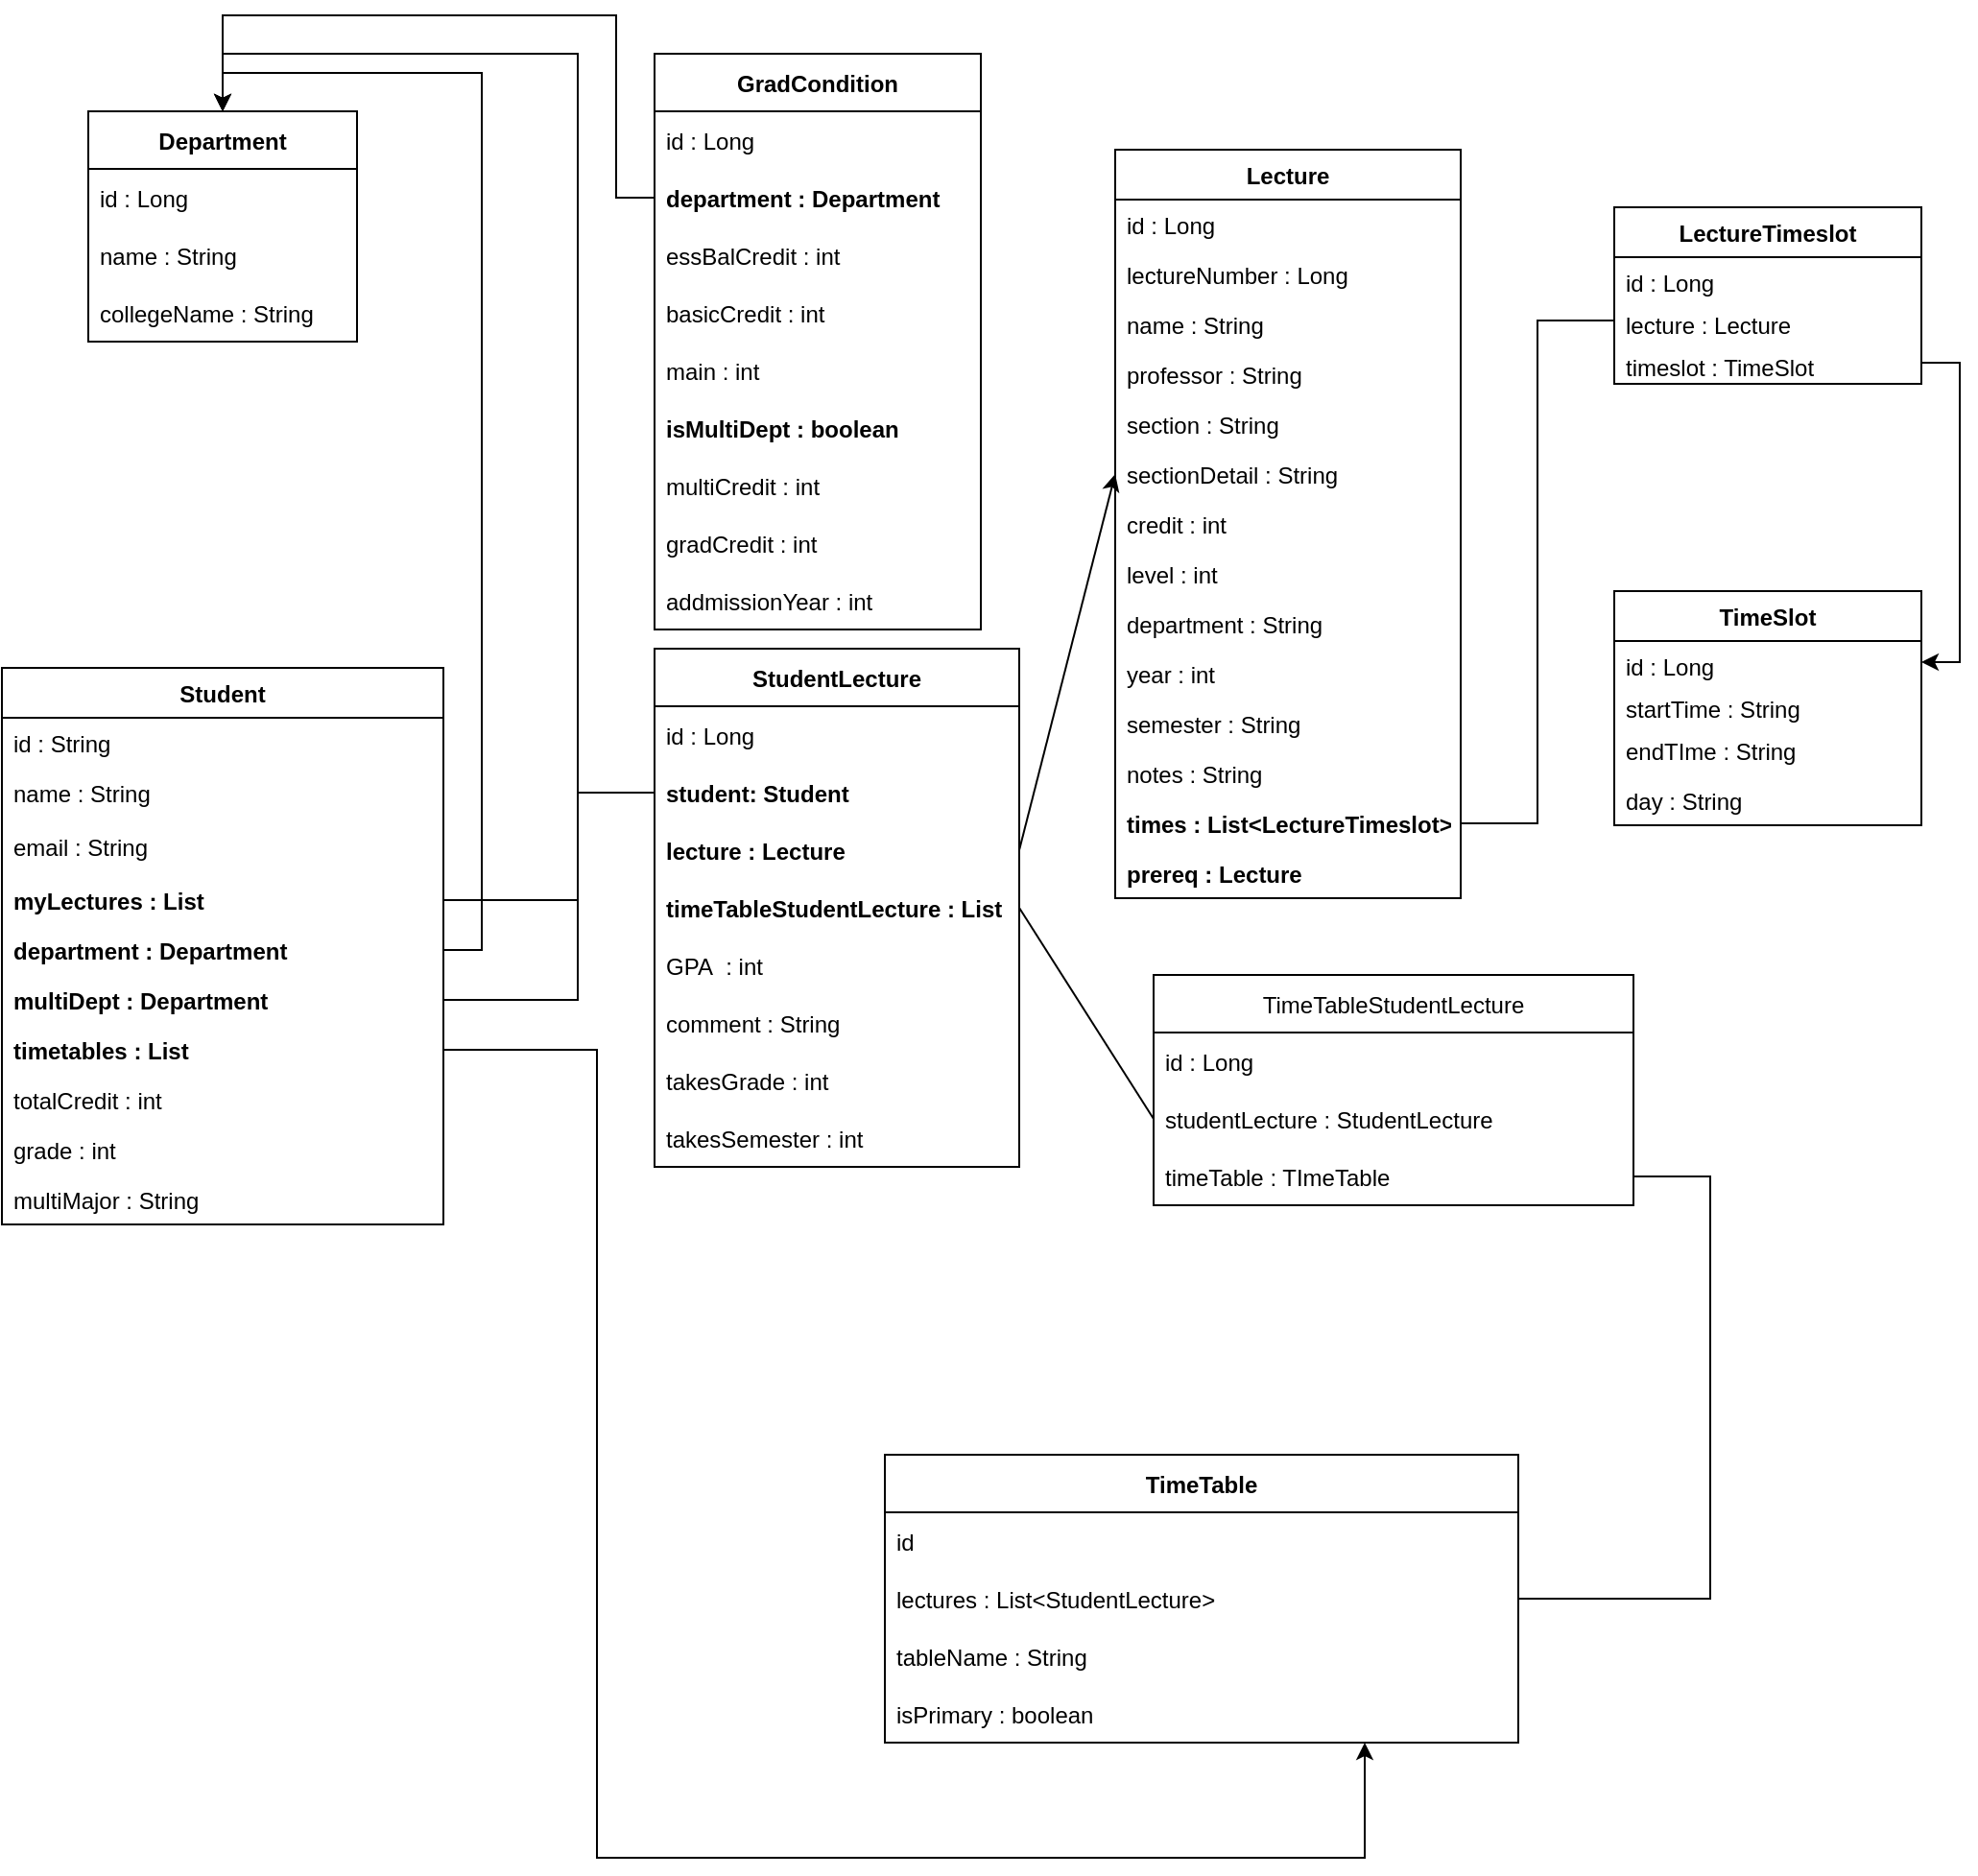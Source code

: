 <mxfile version="20.2.8" type="device" pages="2"><diagram id="W-FeBrTCTAhwSY8QPuT9" name="Java Entity"><mxGraphModel dx="1498" dy="1298" grid="1" gridSize="10" guides="1" tooltips="1" connect="1" arrows="1" fold="1" page="0" pageScale="1" pageWidth="827" pageHeight="1169" math="0" shadow="0"><root><mxCell id="0"/><mxCell id="1" parent="0"/><mxCell id="-cnbxjXZcpYBaiaaWB5D-1" value="Student" style="swimlane;fontStyle=1;align=center;verticalAlign=top;childLayout=stackLayout;horizontal=1;startSize=26;horizontalStack=0;resizeParent=1;resizeLast=0;collapsible=1;marginBottom=0;rounded=0;shadow=0;strokeWidth=1;" parent="1" vertex="1"><mxGeometry x="-430" y="280" width="230" height="290" as="geometry"><mxRectangle x="230" y="140" width="160" height="26" as="alternateBounds"/></mxGeometry></mxCell><mxCell id="-cnbxjXZcpYBaiaaWB5D-2" value="id : String" style="text;align=left;verticalAlign=top;spacingLeft=4;spacingRight=4;overflow=hidden;rotatable=0;points=[[0,0.5],[1,0.5]];portConstraint=eastwest;" parent="-cnbxjXZcpYBaiaaWB5D-1" vertex="1"><mxGeometry y="26" width="230" height="26" as="geometry"/></mxCell><mxCell id="-cnbxjXZcpYBaiaaWB5D-3" value="name : String" style="text;align=left;verticalAlign=top;spacingLeft=4;spacingRight=4;overflow=hidden;rotatable=0;points=[[0,0.5],[1,0.5]];portConstraint=eastwest;rounded=0;shadow=0;html=0;" parent="-cnbxjXZcpYBaiaaWB5D-1" vertex="1"><mxGeometry y="52" width="230" height="28" as="geometry"/></mxCell><mxCell id="-cnbxjXZcpYBaiaaWB5D-4" value="email : String" style="text;align=left;verticalAlign=top;spacingLeft=4;spacingRight=4;overflow=hidden;rotatable=0;points=[[0,0.5],[1,0.5]];portConstraint=eastwest;rounded=0;shadow=0;html=0;" parent="-cnbxjXZcpYBaiaaWB5D-1" vertex="1"><mxGeometry y="80" width="230" height="28" as="geometry"/></mxCell><mxCell id="-cnbxjXZcpYBaiaaWB5D-5" value="myLectures : List" style="text;align=left;verticalAlign=top;spacingLeft=4;spacingRight=4;overflow=hidden;rotatable=0;points=[[0,0.5],[1,0.5]];portConstraint=eastwest;rounded=0;shadow=0;html=0;fontStyle=1" parent="-cnbxjXZcpYBaiaaWB5D-1" vertex="1"><mxGeometry y="108" width="230" height="26" as="geometry"/></mxCell><mxCell id="-cnbxjXZcpYBaiaaWB5D-6" value="department : Department" style="text;align=left;verticalAlign=top;spacingLeft=4;spacingRight=4;overflow=hidden;rotatable=0;points=[[0,0.5],[1,0.5]];portConstraint=eastwest;rounded=0;shadow=0;html=0;fontStyle=1" parent="-cnbxjXZcpYBaiaaWB5D-1" vertex="1"><mxGeometry y="134" width="230" height="26" as="geometry"/></mxCell><mxCell id="5d6ose7PlDoT8MuoPcGN-1" value="multiDept : Department" style="text;align=left;verticalAlign=top;spacingLeft=4;spacingRight=4;overflow=hidden;rotatable=0;points=[[0,0.5],[1,0.5]];portConstraint=eastwest;rounded=0;shadow=0;html=0;fontStyle=1" vertex="1" parent="-cnbxjXZcpYBaiaaWB5D-1"><mxGeometry y="160" width="230" height="26" as="geometry"/></mxCell><mxCell id="5d6ose7PlDoT8MuoPcGN-6" value="timetables : List" style="text;align=left;verticalAlign=top;spacingLeft=4;spacingRight=4;overflow=hidden;rotatable=0;points=[[0,0.5],[1,0.5]];portConstraint=eastwest;rounded=0;shadow=0;html=0;fontStyle=1" vertex="1" parent="-cnbxjXZcpYBaiaaWB5D-1"><mxGeometry y="186" width="230" height="26" as="geometry"/></mxCell><mxCell id="-cnbxjXZcpYBaiaaWB5D-7" value="totalCredit : int" style="text;align=left;verticalAlign=top;spacingLeft=4;spacingRight=4;overflow=hidden;rotatable=0;points=[[0,0.5],[1,0.5]];portConstraint=eastwest;rounded=0;shadow=0;html=0;fontStyle=0" parent="-cnbxjXZcpYBaiaaWB5D-1" vertex="1"><mxGeometry y="212" width="230" height="26" as="geometry"/></mxCell><mxCell id="-cnbxjXZcpYBaiaaWB5D-8" value="grade : int" style="text;align=left;verticalAlign=top;spacingLeft=4;spacingRight=4;overflow=hidden;rotatable=0;points=[[0,0.5],[1,0.5]];portConstraint=eastwest;rounded=0;shadow=0;html=0;fontStyle=0" parent="-cnbxjXZcpYBaiaaWB5D-1" vertex="1"><mxGeometry y="238" width="230" height="26" as="geometry"/></mxCell><mxCell id="-cnbxjXZcpYBaiaaWB5D-9" value="multiMajor : String" style="text;align=left;verticalAlign=top;spacingLeft=4;spacingRight=4;overflow=hidden;rotatable=0;points=[[0,0.5],[1,0.5]];portConstraint=eastwest;rounded=0;shadow=0;html=0;fontStyle=0" parent="-cnbxjXZcpYBaiaaWB5D-1" vertex="1"><mxGeometry y="264" width="230" height="26" as="geometry"/></mxCell><mxCell id="5d6ose7PlDoT8MuoPcGN-4" style="edgeStyle=orthogonalEdgeStyle;rounded=0;orthogonalLoop=1;jettySize=auto;html=1;exitX=1;exitY=0.5;exitDx=0;exitDy=0;" edge="1" parent="-cnbxjXZcpYBaiaaWB5D-1" source="5d6ose7PlDoT8MuoPcGN-1" target="5d6ose7PlDoT8MuoPcGN-1"><mxGeometry relative="1" as="geometry"/></mxCell><mxCell id="-cnbxjXZcpYBaiaaWB5D-10" value="LectureTimeslot" style="swimlane;fontStyle=1;align=center;verticalAlign=top;childLayout=stackLayout;horizontal=1;startSize=26;horizontalStack=0;resizeParent=1;resizeLast=0;collapsible=1;marginBottom=0;rounded=0;shadow=0;strokeWidth=1;" parent="1" vertex="1"><mxGeometry x="410" y="40" width="160" height="92" as="geometry"><mxRectangle x="340" y="380" width="170" height="26" as="alternateBounds"/></mxGeometry></mxCell><mxCell id="-cnbxjXZcpYBaiaaWB5D-11" value="id : Long" style="text;align=left;verticalAlign=top;spacingLeft=4;spacingRight=4;overflow=hidden;rotatable=0;points=[[0,0.5],[1,0.5]];portConstraint=eastwest;" parent="-cnbxjXZcpYBaiaaWB5D-10" vertex="1"><mxGeometry y="26" width="160" height="22" as="geometry"/></mxCell><mxCell id="-cnbxjXZcpYBaiaaWB5D-12" value="lecture : Lecture " style="text;align=left;verticalAlign=top;spacingLeft=4;spacingRight=4;overflow=hidden;rotatable=0;points=[[0,0.5],[1,0.5]];portConstraint=eastwest;" parent="-cnbxjXZcpYBaiaaWB5D-10" vertex="1"><mxGeometry y="48" width="160" height="22" as="geometry"/></mxCell><mxCell id="-cnbxjXZcpYBaiaaWB5D-13" value="timeslot : TimeSlot" style="text;align=left;verticalAlign=top;spacingLeft=4;spacingRight=4;overflow=hidden;rotatable=0;points=[[0,0.5],[1,0.5]];portConstraint=eastwest;" parent="-cnbxjXZcpYBaiaaWB5D-10" vertex="1"><mxGeometry y="70" width="160" height="22" as="geometry"/></mxCell><mxCell id="-cnbxjXZcpYBaiaaWB5D-14" value="Lecture" style="swimlane;fontStyle=1;align=center;verticalAlign=top;childLayout=stackLayout;horizontal=1;startSize=26;horizontalStack=0;resizeParent=1;resizeLast=0;collapsible=1;marginBottom=0;rounded=0;shadow=0;strokeWidth=1;" parent="1" vertex="1"><mxGeometry x="150" y="10" width="180" height="390" as="geometry"><mxRectangle x="550" y="140" width="160" height="26" as="alternateBounds"/></mxGeometry></mxCell><mxCell id="-cnbxjXZcpYBaiaaWB5D-15" value="id : Long" style="text;align=left;verticalAlign=top;spacingLeft=4;spacingRight=4;overflow=hidden;rotatable=0;points=[[0,0.5],[1,0.5]];portConstraint=eastwest;" parent="-cnbxjXZcpYBaiaaWB5D-14" vertex="1"><mxGeometry y="26" width="180" height="26" as="geometry"/></mxCell><mxCell id="-cnbxjXZcpYBaiaaWB5D-16" value="lectureNumber : Long" style="text;align=left;verticalAlign=top;spacingLeft=4;spacingRight=4;overflow=hidden;rotatable=0;points=[[0,0.5],[1,0.5]];portConstraint=eastwest;" parent="-cnbxjXZcpYBaiaaWB5D-14" vertex="1"><mxGeometry y="52" width="180" height="26" as="geometry"/></mxCell><mxCell id="-cnbxjXZcpYBaiaaWB5D-17" value="name : String" style="text;align=left;verticalAlign=top;spacingLeft=4;spacingRight=4;overflow=hidden;rotatable=0;points=[[0,0.5],[1,0.5]];portConstraint=eastwest;rounded=0;shadow=0;html=0;" parent="-cnbxjXZcpYBaiaaWB5D-14" vertex="1"><mxGeometry y="78" width="180" height="26" as="geometry"/></mxCell><mxCell id="-cnbxjXZcpYBaiaaWB5D-18" value="professor : String" style="text;align=left;verticalAlign=top;spacingLeft=4;spacingRight=4;overflow=hidden;rotatable=0;points=[[0,0.5],[1,0.5]];portConstraint=eastwest;rounded=0;shadow=0;html=0;" parent="-cnbxjXZcpYBaiaaWB5D-14" vertex="1"><mxGeometry y="104" width="180" height="26" as="geometry"/></mxCell><mxCell id="-cnbxjXZcpYBaiaaWB5D-19" value="section : String" style="text;align=left;verticalAlign=top;spacingLeft=4;spacingRight=4;overflow=hidden;rotatable=0;points=[[0,0.5],[1,0.5]];portConstraint=eastwest;rounded=0;shadow=0;html=0;" parent="-cnbxjXZcpYBaiaaWB5D-14" vertex="1"><mxGeometry y="130" width="180" height="26" as="geometry"/></mxCell><mxCell id="-cnbxjXZcpYBaiaaWB5D-20" value="sectionDetail : String" style="text;align=left;verticalAlign=top;spacingLeft=4;spacingRight=4;overflow=hidden;rotatable=0;points=[[0,0.5],[1,0.5]];portConstraint=eastwest;rounded=0;shadow=0;html=0;" parent="-cnbxjXZcpYBaiaaWB5D-14" vertex="1"><mxGeometry y="156" width="180" height="26" as="geometry"/></mxCell><mxCell id="-cnbxjXZcpYBaiaaWB5D-21" value="credit : int" style="text;align=left;verticalAlign=top;spacingLeft=4;spacingRight=4;overflow=hidden;rotatable=0;points=[[0,0.5],[1,0.5]];portConstraint=eastwest;rounded=0;shadow=0;html=0;" parent="-cnbxjXZcpYBaiaaWB5D-14" vertex="1"><mxGeometry y="182" width="180" height="26" as="geometry"/></mxCell><mxCell id="-cnbxjXZcpYBaiaaWB5D-22" value="level : int" style="text;align=left;verticalAlign=top;spacingLeft=4;spacingRight=4;overflow=hidden;rotatable=0;points=[[0,0.5],[1,0.5]];portConstraint=eastwest;rounded=0;shadow=0;html=0;" parent="-cnbxjXZcpYBaiaaWB5D-14" vertex="1"><mxGeometry y="208" width="180" height="26" as="geometry"/></mxCell><mxCell id="-cnbxjXZcpYBaiaaWB5D-23" value="department : String" style="text;align=left;verticalAlign=top;spacingLeft=4;spacingRight=4;overflow=hidden;rotatable=0;points=[[0,0.5],[1,0.5]];portConstraint=eastwest;rounded=0;shadow=0;html=0;" parent="-cnbxjXZcpYBaiaaWB5D-14" vertex="1"><mxGeometry y="234" width="180" height="26" as="geometry"/></mxCell><mxCell id="-cnbxjXZcpYBaiaaWB5D-24" value="year : int" style="text;align=left;verticalAlign=top;spacingLeft=4;spacingRight=4;overflow=hidden;rotatable=0;points=[[0,0.5],[1,0.5]];portConstraint=eastwest;rounded=0;shadow=0;html=0;" parent="-cnbxjXZcpYBaiaaWB5D-14" vertex="1"><mxGeometry y="260" width="180" height="26" as="geometry"/></mxCell><mxCell id="-cnbxjXZcpYBaiaaWB5D-25" value="semester : String" style="text;align=left;verticalAlign=top;spacingLeft=4;spacingRight=4;overflow=hidden;rotatable=0;points=[[0,0.5],[1,0.5]];portConstraint=eastwest;rounded=0;shadow=0;html=0;" parent="-cnbxjXZcpYBaiaaWB5D-14" vertex="1"><mxGeometry y="286" width="180" height="26" as="geometry"/></mxCell><mxCell id="-cnbxjXZcpYBaiaaWB5D-26" value="notes : String" style="text;align=left;verticalAlign=top;spacingLeft=4;spacingRight=4;overflow=hidden;rotatable=0;points=[[0,0.5],[1,0.5]];portConstraint=eastwest;rounded=0;shadow=0;html=0;" parent="-cnbxjXZcpYBaiaaWB5D-14" vertex="1"><mxGeometry y="312" width="180" height="26" as="geometry"/></mxCell><mxCell id="-cnbxjXZcpYBaiaaWB5D-27" value="times : List&lt;LectureTimeslot&gt;" style="text;align=left;verticalAlign=top;spacingLeft=4;spacingRight=4;overflow=hidden;rotatable=0;points=[[0,0.5],[1,0.5]];portConstraint=eastwest;rounded=0;shadow=0;html=0;fontStyle=1" parent="-cnbxjXZcpYBaiaaWB5D-14" vertex="1"><mxGeometry y="338" width="180" height="26" as="geometry"/></mxCell><mxCell id="-cnbxjXZcpYBaiaaWB5D-28" value="prereq : Lecture" style="text;align=left;verticalAlign=top;spacingLeft=4;spacingRight=4;overflow=hidden;rotatable=0;points=[[0,0.5],[1,0.5]];portConstraint=eastwest;rounded=0;shadow=0;html=0;fontStyle=1" parent="-cnbxjXZcpYBaiaaWB5D-14" vertex="1"><mxGeometry y="364" width="180" height="26" as="geometry"/></mxCell><mxCell id="-cnbxjXZcpYBaiaaWB5D-29" style="edgeStyle=orthogonalEdgeStyle;rounded=0;orthogonalLoop=1;jettySize=auto;html=1;entryX=0;entryY=0.5;entryDx=0;entryDy=0;endArrow=none;endFill=0;" parent="1" source="-cnbxjXZcpYBaiaaWB5D-27" target="-cnbxjXZcpYBaiaaWB5D-12" edge="1"><mxGeometry relative="1" as="geometry"><mxPoint x="600" y="123" as="targetPoint"/></mxGeometry></mxCell><mxCell id="-cnbxjXZcpYBaiaaWB5D-30" value="GradCondition" style="swimlane;fontStyle=1;childLayout=stackLayout;horizontal=1;startSize=30;horizontalStack=0;resizeParent=1;resizeParentMax=0;resizeLast=0;collapsible=1;marginBottom=0;" parent="1" vertex="1"><mxGeometry x="-90" y="-40" width="170" height="300" as="geometry"/></mxCell><mxCell id="-cnbxjXZcpYBaiaaWB5D-31" value="id : Long" style="text;strokeColor=none;fillColor=none;align=left;verticalAlign=middle;spacingLeft=4;spacingRight=4;overflow=hidden;points=[[0,0.5],[1,0.5]];portConstraint=eastwest;rotatable=0;fontStyle=0" parent="-cnbxjXZcpYBaiaaWB5D-30" vertex="1"><mxGeometry y="30" width="170" height="30" as="geometry"/></mxCell><mxCell id="-cnbxjXZcpYBaiaaWB5D-32" value="department : Department" style="text;strokeColor=none;fillColor=none;align=left;verticalAlign=middle;spacingLeft=4;spacingRight=4;overflow=hidden;points=[[0,0.5],[1,0.5]];portConstraint=eastwest;rotatable=0;fontStyle=1" parent="-cnbxjXZcpYBaiaaWB5D-30" vertex="1"><mxGeometry y="60" width="170" height="30" as="geometry"/></mxCell><mxCell id="-cnbxjXZcpYBaiaaWB5D-33" value="essBalCredit : int" style="text;strokeColor=none;fillColor=none;align=left;verticalAlign=middle;spacingLeft=4;spacingRight=4;overflow=hidden;points=[[0,0.5],[1,0.5]];portConstraint=eastwest;rotatable=0;" parent="-cnbxjXZcpYBaiaaWB5D-30" vertex="1"><mxGeometry y="90" width="170" height="30" as="geometry"/></mxCell><mxCell id="-cnbxjXZcpYBaiaaWB5D-34" value="basicCredit : int" style="text;strokeColor=none;fillColor=none;align=left;verticalAlign=middle;spacingLeft=4;spacingRight=4;overflow=hidden;points=[[0,0.5],[1,0.5]];portConstraint=eastwest;rotatable=0;" parent="-cnbxjXZcpYBaiaaWB5D-30" vertex="1"><mxGeometry y="120" width="170" height="30" as="geometry"/></mxCell><mxCell id="-cnbxjXZcpYBaiaaWB5D-35" value="main : int" style="text;strokeColor=none;fillColor=none;align=left;verticalAlign=middle;spacingLeft=4;spacingRight=4;overflow=hidden;points=[[0,0.5],[1,0.5]];portConstraint=eastwest;rotatable=0;" parent="-cnbxjXZcpYBaiaaWB5D-30" vertex="1"><mxGeometry y="150" width="170" height="30" as="geometry"/></mxCell><mxCell id="-cnbxjXZcpYBaiaaWB5D-36" value="isMultiDept : boolean" style="text;strokeColor=none;fillColor=none;align=left;verticalAlign=middle;spacingLeft=4;spacingRight=4;overflow=hidden;points=[[0,0.5],[1,0.5]];portConstraint=eastwest;rotatable=0;fontStyle=1" parent="-cnbxjXZcpYBaiaaWB5D-30" vertex="1"><mxGeometry y="180" width="170" height="30" as="geometry"/></mxCell><mxCell id="-cnbxjXZcpYBaiaaWB5D-37" value="multiCredit : int" style="text;strokeColor=none;fillColor=none;align=left;verticalAlign=middle;spacingLeft=4;spacingRight=4;overflow=hidden;points=[[0,0.5],[1,0.5]];portConstraint=eastwest;rotatable=0;" parent="-cnbxjXZcpYBaiaaWB5D-30" vertex="1"><mxGeometry y="210" width="170" height="30" as="geometry"/></mxCell><mxCell id="-cnbxjXZcpYBaiaaWB5D-38" value="gradCredit : int" style="text;strokeColor=none;fillColor=none;align=left;verticalAlign=middle;spacingLeft=4;spacingRight=4;overflow=hidden;points=[[0,0.5],[1,0.5]];portConstraint=eastwest;rotatable=0;" parent="-cnbxjXZcpYBaiaaWB5D-30" vertex="1"><mxGeometry y="240" width="170" height="30" as="geometry"/></mxCell><mxCell id="-cnbxjXZcpYBaiaaWB5D-39" value="addmissionYear : int" style="text;strokeColor=none;fillColor=none;align=left;verticalAlign=middle;spacingLeft=4;spacingRight=4;overflow=hidden;points=[[0,0.5],[1,0.5]];portConstraint=eastwest;rotatable=0;" parent="-cnbxjXZcpYBaiaaWB5D-30" vertex="1"><mxGeometry y="270" width="170" height="30" as="geometry"/></mxCell><mxCell id="-cnbxjXZcpYBaiaaWB5D-40" value="Department" style="swimlane;fontStyle=1;childLayout=stackLayout;horizontal=1;startSize=30;horizontalStack=0;resizeParent=1;resizeParentMax=0;resizeLast=0;collapsible=1;marginBottom=0;" parent="1" vertex="1"><mxGeometry x="-385" y="-10" width="140" height="120" as="geometry"/></mxCell><mxCell id="-cnbxjXZcpYBaiaaWB5D-41" value="id : Long" style="text;strokeColor=none;fillColor=none;align=left;verticalAlign=middle;spacingLeft=4;spacingRight=4;overflow=hidden;points=[[0,0.5],[1,0.5]];portConstraint=eastwest;rotatable=0;" parent="-cnbxjXZcpYBaiaaWB5D-40" vertex="1"><mxGeometry y="30" width="140" height="30" as="geometry"/></mxCell><mxCell id="-cnbxjXZcpYBaiaaWB5D-42" value="name : String" style="text;strokeColor=none;fillColor=none;align=left;verticalAlign=middle;spacingLeft=4;spacingRight=4;overflow=hidden;points=[[0,0.5],[1,0.5]];portConstraint=eastwest;rotatable=0;" parent="-cnbxjXZcpYBaiaaWB5D-40" vertex="1"><mxGeometry y="60" width="140" height="30" as="geometry"/></mxCell><mxCell id="-cnbxjXZcpYBaiaaWB5D-43" value="collegeName : String" style="text;strokeColor=none;fillColor=none;align=left;verticalAlign=middle;spacingLeft=4;spacingRight=4;overflow=hidden;points=[[0,0.5],[1,0.5]];portConstraint=eastwest;rotatable=0;" parent="-cnbxjXZcpYBaiaaWB5D-40" vertex="1"><mxGeometry y="90" width="140" height="30" as="geometry"/></mxCell><mxCell id="-cnbxjXZcpYBaiaaWB5D-44" style="edgeStyle=orthogonalEdgeStyle;rounded=0;orthogonalLoop=1;jettySize=auto;html=1;exitX=1;exitY=0.5;exitDx=0;exitDy=0;entryX=0.5;entryY=0;entryDx=0;entryDy=0;" parent="1" source="-cnbxjXZcpYBaiaaWB5D-6" target="-cnbxjXZcpYBaiaaWB5D-40" edge="1"><mxGeometry relative="1" as="geometry"/></mxCell><mxCell id="-cnbxjXZcpYBaiaaWB5D-45" value="StudentLecture" style="swimlane;fontStyle=1;childLayout=stackLayout;horizontal=1;startSize=30;horizontalStack=0;resizeParent=1;resizeParentMax=0;resizeLast=0;collapsible=1;marginBottom=0;" parent="1" vertex="1"><mxGeometry x="-90" y="270" width="190" height="270" as="geometry"/></mxCell><mxCell id="-cnbxjXZcpYBaiaaWB5D-46" value="id : Long" style="text;strokeColor=none;fillColor=none;align=left;verticalAlign=middle;spacingLeft=4;spacingRight=4;overflow=hidden;points=[[0,0.5],[1,0.5]];portConstraint=eastwest;rotatable=0;" parent="-cnbxjXZcpYBaiaaWB5D-45" vertex="1"><mxGeometry y="30" width="190" height="30" as="geometry"/></mxCell><mxCell id="-cnbxjXZcpYBaiaaWB5D-47" value="student: Student" style="text;strokeColor=none;fillColor=none;align=left;verticalAlign=middle;spacingLeft=4;spacingRight=4;overflow=hidden;points=[[0,0.5],[1,0.5]];portConstraint=eastwest;rotatable=0;fontStyle=1" parent="-cnbxjXZcpYBaiaaWB5D-45" vertex="1"><mxGeometry y="60" width="190" height="30" as="geometry"/></mxCell><mxCell id="-cnbxjXZcpYBaiaaWB5D-48" value="lecture : Lecture" style="text;strokeColor=none;fillColor=none;align=left;verticalAlign=middle;spacingLeft=4;spacingRight=4;overflow=hidden;points=[[0,0.5],[1,0.5]];portConstraint=eastwest;rotatable=0;fontStyle=1" parent="-cnbxjXZcpYBaiaaWB5D-45" vertex="1"><mxGeometry y="90" width="190" height="30" as="geometry"/></mxCell><mxCell id="5d6ose7PlDoT8MuoPcGN-14" value="timeTableStudentLecture : List" style="text;strokeColor=none;fillColor=none;align=left;verticalAlign=middle;spacingLeft=4;spacingRight=4;overflow=hidden;points=[[0,0.5],[1,0.5]];portConstraint=eastwest;rotatable=0;fontStyle=1" vertex="1" parent="-cnbxjXZcpYBaiaaWB5D-45"><mxGeometry y="120" width="190" height="30" as="geometry"/></mxCell><mxCell id="-cnbxjXZcpYBaiaaWB5D-49" value="GPA  : int" style="text;strokeColor=none;fillColor=none;align=left;verticalAlign=middle;spacingLeft=4;spacingRight=4;overflow=hidden;points=[[0,0.5],[1,0.5]];portConstraint=eastwest;rotatable=0;" parent="-cnbxjXZcpYBaiaaWB5D-45" vertex="1"><mxGeometry y="150" width="190" height="30" as="geometry"/></mxCell><mxCell id="-cnbxjXZcpYBaiaaWB5D-50" value="comment : String" style="text;strokeColor=none;fillColor=none;align=left;verticalAlign=middle;spacingLeft=4;spacingRight=4;overflow=hidden;points=[[0,0.5],[1,0.5]];portConstraint=eastwest;rotatable=0;" parent="-cnbxjXZcpYBaiaaWB5D-45" vertex="1"><mxGeometry y="180" width="190" height="30" as="geometry"/></mxCell><mxCell id="-cnbxjXZcpYBaiaaWB5D-51" value="takesGrade : int" style="text;strokeColor=none;fillColor=none;align=left;verticalAlign=middle;spacingLeft=4;spacingRight=4;overflow=hidden;points=[[0,0.5],[1,0.5]];portConstraint=eastwest;rotatable=0;" parent="-cnbxjXZcpYBaiaaWB5D-45" vertex="1"><mxGeometry y="210" width="190" height="30" as="geometry"/></mxCell><mxCell id="-cnbxjXZcpYBaiaaWB5D-52" value="takesSemester : int" style="text;strokeColor=none;fillColor=none;align=left;verticalAlign=middle;spacingLeft=4;spacingRight=4;overflow=hidden;points=[[0,0.5],[1,0.5]];portConstraint=eastwest;rotatable=0;" parent="-cnbxjXZcpYBaiaaWB5D-45" vertex="1"><mxGeometry y="240" width="190" height="30" as="geometry"/></mxCell><mxCell id="-cnbxjXZcpYBaiaaWB5D-53" value="" style="endArrow=none;html=1;rounded=0;exitX=1;exitY=0.5;exitDx=0;exitDy=0;entryX=0;entryY=0.5;entryDx=0;entryDy=0;" parent="1" source="-cnbxjXZcpYBaiaaWB5D-5" target="-cnbxjXZcpYBaiaaWB5D-47" edge="1"><mxGeometry width="50" height="50" relative="1" as="geometry"><mxPoint x="170" y="520" as="sourcePoint"/><mxPoint x="220" y="470" as="targetPoint"/><Array as="points"><mxPoint x="-130" y="401"/><mxPoint x="-130" y="345"/></Array></mxGeometry></mxCell><mxCell id="-cnbxjXZcpYBaiaaWB5D-54" value="" style="endArrow=classic;html=1;rounded=0;exitX=1;exitY=0.5;exitDx=0;exitDy=0;entryX=0;entryY=0.5;entryDx=0;entryDy=0;" parent="1" source="-cnbxjXZcpYBaiaaWB5D-48" target="-cnbxjXZcpYBaiaaWB5D-20" edge="1"><mxGeometry width="50" height="50" relative="1" as="geometry"><mxPoint x="170" y="520" as="sourcePoint"/><mxPoint x="220" y="470" as="targetPoint"/></mxGeometry></mxCell><mxCell id="-cnbxjXZcpYBaiaaWB5D-55" value="" style="endArrow=classic;html=1;rounded=0;entryX=0.5;entryY=0;entryDx=0;entryDy=0;exitX=0;exitY=0.5;exitDx=0;exitDy=0;jumpStyle=none;" parent="1" source="-cnbxjXZcpYBaiaaWB5D-32" target="-cnbxjXZcpYBaiaaWB5D-40" edge="1"><mxGeometry width="50" height="50" relative="1" as="geometry"><mxPoint x="170" y="520" as="sourcePoint"/><mxPoint x="220" y="470" as="targetPoint"/><Array as="points"><mxPoint x="-110" y="35"/><mxPoint x="-110" y="-60"/><mxPoint x="-315" y="-60"/></Array></mxGeometry></mxCell><mxCell id="-cnbxjXZcpYBaiaaWB5D-56" value="" style="endArrow=classic;html=1;rounded=0;entryX=0.5;entryY=0;entryDx=0;entryDy=0;exitX=1;exitY=0.5;exitDx=0;exitDy=0;" parent="1" source="5d6ose7PlDoT8MuoPcGN-1" target="-cnbxjXZcpYBaiaaWB5D-40" edge="1"><mxGeometry width="50" height="50" relative="1" as="geometry"><mxPoint x="-140" y="450" as="sourcePoint"/><mxPoint x="220" y="470" as="targetPoint"/><Array as="points"><mxPoint x="-130" y="453"/><mxPoint x="-130" y="155"/><mxPoint x="-130" y="-40"/><mxPoint x="-315" y="-40"/></Array></mxGeometry></mxCell><mxCell id="-cnbxjXZcpYBaiaaWB5D-57" value="TimeTable" style="swimlane;fontStyle=1;childLayout=stackLayout;horizontal=1;startSize=30;horizontalStack=0;resizeParent=1;resizeParentMax=0;resizeLast=0;collapsible=1;marginBottom=0;" parent="1" vertex="1"><mxGeometry x="30" y="690" width="330" height="150" as="geometry"/></mxCell><mxCell id="-cnbxjXZcpYBaiaaWB5D-58" value="id" style="text;strokeColor=none;fillColor=none;align=left;verticalAlign=middle;spacingLeft=4;spacingRight=4;overflow=hidden;points=[[0,0.5],[1,0.5]];portConstraint=eastwest;rotatable=0;" parent="-cnbxjXZcpYBaiaaWB5D-57" vertex="1"><mxGeometry y="30" width="330" height="30" as="geometry"/></mxCell><mxCell id="-cnbxjXZcpYBaiaaWB5D-59" value="lectures : List&lt;StudentLecture&gt;" style="text;strokeColor=none;fillColor=none;align=left;verticalAlign=middle;spacingLeft=4;spacingRight=4;overflow=hidden;points=[[0,0.5],[1,0.5]];portConstraint=eastwest;rotatable=0;" parent="-cnbxjXZcpYBaiaaWB5D-57" vertex="1"><mxGeometry y="60" width="330" height="30" as="geometry"/></mxCell><mxCell id="-cnbxjXZcpYBaiaaWB5D-60" value="tableName : String" style="text;strokeColor=none;fillColor=none;align=left;verticalAlign=middle;spacingLeft=4;spacingRight=4;overflow=hidden;points=[[0,0.5],[1,0.5]];portConstraint=eastwest;rotatable=0;" parent="-cnbxjXZcpYBaiaaWB5D-57" vertex="1"><mxGeometry y="90" width="330" height="30" as="geometry"/></mxCell><mxCell id="-cnbxjXZcpYBaiaaWB5D-61" value="isPrimary : boolean" style="text;strokeColor=none;fillColor=none;align=left;verticalAlign=middle;spacingLeft=4;spacingRight=4;overflow=hidden;points=[[0,0.5],[1,0.5]];portConstraint=eastwest;rotatable=0;" parent="-cnbxjXZcpYBaiaaWB5D-57" vertex="1"><mxGeometry y="120" width="330" height="30" as="geometry"/></mxCell><mxCell id="-cnbxjXZcpYBaiaaWB5D-63" value="TimeSlot" style="swimlane;fontStyle=1;align=center;verticalAlign=top;childLayout=stackLayout;horizontal=1;startSize=26;horizontalStack=0;resizeParent=1;resizeLast=0;collapsible=1;marginBottom=0;rounded=0;shadow=0;strokeWidth=1;" parent="1" vertex="1"><mxGeometry x="410" y="240" width="160" height="122" as="geometry"><mxRectangle x="340" y="380" width="170" height="26" as="alternateBounds"/></mxGeometry></mxCell><mxCell id="-cnbxjXZcpYBaiaaWB5D-64" value="id : Long" style="text;align=left;verticalAlign=top;spacingLeft=4;spacingRight=4;overflow=hidden;rotatable=0;points=[[0,0.5],[1,0.5]];portConstraint=eastwest;" parent="-cnbxjXZcpYBaiaaWB5D-63" vertex="1"><mxGeometry y="26" width="160" height="22" as="geometry"/></mxCell><mxCell id="-cnbxjXZcpYBaiaaWB5D-65" value="startTime : String" style="text;align=left;verticalAlign=top;spacingLeft=4;spacingRight=4;overflow=hidden;rotatable=0;points=[[0,0.5],[1,0.5]];portConstraint=eastwest;" parent="-cnbxjXZcpYBaiaaWB5D-63" vertex="1"><mxGeometry y="48" width="160" height="22" as="geometry"/></mxCell><mxCell id="-cnbxjXZcpYBaiaaWB5D-66" value="endTIme : String" style="text;align=left;verticalAlign=top;spacingLeft=4;spacingRight=4;overflow=hidden;rotatable=0;points=[[0,0.5],[1,0.5]];portConstraint=eastwest;" parent="-cnbxjXZcpYBaiaaWB5D-63" vertex="1"><mxGeometry y="70" width="160" height="26" as="geometry"/></mxCell><mxCell id="-cnbxjXZcpYBaiaaWB5D-67" value="day : String" style="text;align=left;verticalAlign=top;spacingLeft=4;spacingRight=4;overflow=hidden;rotatable=0;points=[[0,0.5],[1,0.5]];portConstraint=eastwest;" parent="-cnbxjXZcpYBaiaaWB5D-63" vertex="1"><mxGeometry y="96" width="160" height="26" as="geometry"/></mxCell><mxCell id="-cnbxjXZcpYBaiaaWB5D-68" style="edgeStyle=orthogonalEdgeStyle;rounded=0;orthogonalLoop=1;jettySize=auto;html=1;exitX=1;exitY=0.5;exitDx=0;exitDy=0;entryX=1;entryY=0.5;entryDx=0;entryDy=0;endArrow=none;endFill=0;startArrow=classic;startFill=1;" parent="1" source="-cnbxjXZcpYBaiaaWB5D-64" target="-cnbxjXZcpYBaiaaWB5D-13" edge="1"><mxGeometry relative="1" as="geometry"/></mxCell><mxCell id="5d6ose7PlDoT8MuoPcGN-9" style="edgeStyle=orthogonalEdgeStyle;rounded=0;orthogonalLoop=1;jettySize=auto;html=1;exitX=1;exitY=0.5;exitDx=0;exitDy=0;" edge="1" parent="1" source="5d6ose7PlDoT8MuoPcGN-6"><mxGeometry relative="1" as="geometry"><mxPoint x="280" y="840" as="targetPoint"/><Array as="points"><mxPoint x="-120" y="479"/><mxPoint x="-120" y="900"/><mxPoint x="280" y="900"/></Array></mxGeometry></mxCell><mxCell id="5d6ose7PlDoT8MuoPcGN-10" value="TimeTableStudentLecture" style="swimlane;fontStyle=0;childLayout=stackLayout;horizontal=1;startSize=30;horizontalStack=0;resizeParent=1;resizeParentMax=0;resizeLast=0;collapsible=1;marginBottom=0;" vertex="1" parent="1"><mxGeometry x="170" y="440" width="250" height="120" as="geometry"/></mxCell><mxCell id="5d6ose7PlDoT8MuoPcGN-11" value="id : Long" style="text;strokeColor=none;fillColor=none;align=left;verticalAlign=middle;spacingLeft=4;spacingRight=4;overflow=hidden;points=[[0,0.5],[1,0.5]];portConstraint=eastwest;rotatable=0;" vertex="1" parent="5d6ose7PlDoT8MuoPcGN-10"><mxGeometry y="30" width="250" height="30" as="geometry"/></mxCell><mxCell id="5d6ose7PlDoT8MuoPcGN-12" value="studentLecture : StudentLecture" style="text;strokeColor=none;fillColor=none;align=left;verticalAlign=middle;spacingLeft=4;spacingRight=4;overflow=hidden;points=[[0,0.5],[1,0.5]];portConstraint=eastwest;rotatable=0;" vertex="1" parent="5d6ose7PlDoT8MuoPcGN-10"><mxGeometry y="60" width="250" height="30" as="geometry"/></mxCell><mxCell id="5d6ose7PlDoT8MuoPcGN-13" value="timeTable : TImeTable" style="text;strokeColor=none;fillColor=none;align=left;verticalAlign=middle;spacingLeft=4;spacingRight=4;overflow=hidden;points=[[0,0.5],[1,0.5]];portConstraint=eastwest;rotatable=0;" vertex="1" parent="5d6ose7PlDoT8MuoPcGN-10"><mxGeometry y="90" width="250" height="30" as="geometry"/></mxCell><mxCell id="5d6ose7PlDoT8MuoPcGN-15" value="" style="endArrow=none;html=1;rounded=0;exitX=1;exitY=0.5;exitDx=0;exitDy=0;entryX=0;entryY=0.5;entryDx=0;entryDy=0;" edge="1" parent="1" source="5d6ose7PlDoT8MuoPcGN-14" target="5d6ose7PlDoT8MuoPcGN-12"><mxGeometry width="50" height="50" relative="1" as="geometry"><mxPoint x="180" y="510" as="sourcePoint"/><mxPoint x="230" y="460" as="targetPoint"/></mxGeometry></mxCell><mxCell id="5d6ose7PlDoT8MuoPcGN-16" value="" style="endArrow=none;html=1;rounded=0;exitX=1;exitY=0.5;exitDx=0;exitDy=0;" edge="1" parent="1" source="5d6ose7PlDoT8MuoPcGN-13" target="-cnbxjXZcpYBaiaaWB5D-59"><mxGeometry width="50" height="50" relative="1" as="geometry"><mxPoint x="180" y="510" as="sourcePoint"/><mxPoint x="400" y="790" as="targetPoint"/><Array as="points"><mxPoint x="460" y="545"/><mxPoint x="460" y="765"/></Array></mxGeometry></mxCell></root></mxGraphModel></diagram><diagram id="fp8CY_eyvqrqYUBnw9YK" name="DB"><mxGraphModel dx="1822" dy="1105" grid="1" gridSize="10" guides="1" tooltips="1" connect="1" arrows="1" fold="1" page="0" pageScale="1" pageWidth="827" pageHeight="1169" math="0" shadow="0">&#xa;      <root>&#xa;        <mxCell id="0"/>&#xa;        <mxCell id="1" parent="0"/>&#xa;        <mxCell id="TjZu2BE0Z_4mkGBsEDsy-1" value="student" style="shape=table;startSize=30;container=1;collapsible=1;childLayout=tableLayout;fixedRows=1;rowLines=0;fontStyle=1;align=center;resizeLast=1;" vertex="1" parent="1">&#xa;          <mxGeometry x="-299.96" y="-80" width="240" height="250" as="geometry">&#xa;            <mxRectangle x="120" y="120" width="90" height="30" as="alternateBounds"/>&#xa;          </mxGeometry>&#xa;        </mxCell>&#xa;        <mxCell id="TjZu2BE0Z_4mkGBsEDsy-2" value="" style="shape=partialRectangle;collapsible=0;dropTarget=0;pointerEvents=0;fillColor=none;points=[[0,0.5],[1,0.5]];portConstraint=eastwest;top=0;left=0;right=0;bottom=1;" vertex="1" parent="TjZu2BE0Z_4mkGBsEDsy-1">&#xa;          <mxGeometry y="30" width="240" height="30" as="geometry"/>&#xa;        </mxCell>&#xa;        <mxCell id="TjZu2BE0Z_4mkGBsEDsy-3" value="PK" style="shape=partialRectangle;overflow=hidden;connectable=0;fillColor=none;top=0;left=0;bottom=0;right=0;fontStyle=1;" vertex="1" parent="TjZu2BE0Z_4mkGBsEDsy-2">&#xa;          <mxGeometry width="30" height="30" as="geometry">&#xa;            <mxRectangle width="30" height="30" as="alternateBounds"/>&#xa;          </mxGeometry>&#xa;        </mxCell>&#xa;        <mxCell id="TjZu2BE0Z_4mkGBsEDsy-4" value="id int NOT NULL GenerateValue" style="shape=partialRectangle;overflow=hidden;connectable=0;fillColor=none;top=0;left=0;bottom=0;right=0;align=left;spacingLeft=6;fontStyle=5;" vertex="1" parent="TjZu2BE0Z_4mkGBsEDsy-2">&#xa;          <mxGeometry x="30" width="210" height="30" as="geometry">&#xa;            <mxRectangle width="210" height="30" as="alternateBounds"/>&#xa;          </mxGeometry>&#xa;        </mxCell>&#xa;        <mxCell id="TjZu2BE0Z_4mkGBsEDsy-5" value="" style="shape=partialRectangle;collapsible=0;dropTarget=0;pointerEvents=0;fillColor=none;points=[[0,0.5],[1,0.5]];portConstraint=eastwest;top=0;left=0;right=0;bottom=0;" vertex="1" parent="TjZu2BE0Z_4mkGBsEDsy-1">&#xa;          <mxGeometry y="60" width="240" height="30" as="geometry"/>&#xa;        </mxCell>&#xa;        <mxCell id="TjZu2BE0Z_4mkGBsEDsy-6" value="     " style="shape=partialRectangle;overflow=hidden;connectable=0;fillColor=none;top=0;left=0;bottom=0;right=0;" vertex="1" parent="TjZu2BE0Z_4mkGBsEDsy-5">&#xa;          <mxGeometry width="30" height="30" as="geometry">&#xa;            <mxRectangle width="30" height="30" as="alternateBounds"/>&#xa;          </mxGeometry>&#xa;        </mxCell>&#xa;        <mxCell id="TjZu2BE0Z_4mkGBsEDsy-7" value="password : varchar(20)" style="shape=partialRectangle;overflow=hidden;connectable=0;fillColor=none;top=0;left=0;bottom=0;right=0;align=left;spacingLeft=6;" vertex="1" parent="TjZu2BE0Z_4mkGBsEDsy-5">&#xa;          <mxGeometry x="30" width="210" height="30" as="geometry">&#xa;            <mxRectangle width="210" height="30" as="alternateBounds"/>&#xa;          </mxGeometry>&#xa;        </mxCell>&#xa;        <mxCell id="TjZu2BE0Z_4mkGBsEDsy-8" value="" style="shape=partialRectangle;collapsible=0;dropTarget=0;pointerEvents=0;fillColor=none;points=[[0,0.5],[1,0.5]];portConstraint=eastwest;top=0;left=0;right=0;bottom=0;" vertex="1" parent="TjZu2BE0Z_4mkGBsEDsy-1">&#xa;          <mxGeometry y="90" width="240" height="30" as="geometry"/>&#xa;        </mxCell>&#xa;        <mxCell id="TjZu2BE0Z_4mkGBsEDsy-9" value="     " style="shape=partialRectangle;overflow=hidden;connectable=0;fillColor=none;top=0;left=0;bottom=0;right=0;" vertex="1" parent="TjZu2BE0Z_4mkGBsEDsy-8">&#xa;          <mxGeometry width="30" height="30" as="geometry">&#xa;            <mxRectangle width="30" height="30" as="alternateBounds"/>&#xa;          </mxGeometry>&#xa;        </mxCell>&#xa;        <mxCell id="TjZu2BE0Z_4mkGBsEDsy-10" value="name : varchar(20)" style="shape=partialRectangle;overflow=hidden;connectable=0;fillColor=none;top=0;left=0;bottom=0;right=0;align=left;spacingLeft=6;" vertex="1" parent="TjZu2BE0Z_4mkGBsEDsy-8">&#xa;          <mxGeometry x="30" width="210" height="30" as="geometry">&#xa;            <mxRectangle width="210" height="30" as="alternateBounds"/>&#xa;          </mxGeometry>&#xa;        </mxCell>&#xa;        <mxCell id="TjZu2BE0Z_4mkGBsEDsy-11" value="" style="shape=partialRectangle;collapsible=0;dropTarget=0;pointerEvents=0;fillColor=none;points=[[0,0.5],[1,0.5]];portConstraint=eastwest;top=0;left=0;right=0;bottom=0;" vertex="1" parent="TjZu2BE0Z_4mkGBsEDsy-1">&#xa;          <mxGeometry y="120" width="240" height="30" as="geometry"/>&#xa;        </mxCell>&#xa;        <mxCell id="TjZu2BE0Z_4mkGBsEDsy-12" value="" style="shape=partialRectangle;overflow=hidden;connectable=0;fillColor=none;top=0;left=0;bottom=0;right=0;" vertex="1" parent="TjZu2BE0Z_4mkGBsEDsy-11">&#xa;          <mxGeometry width="30" height="30" as="geometry">&#xa;            <mxRectangle width="30" height="30" as="alternateBounds"/>&#xa;          </mxGeometry>&#xa;        </mxCell>&#xa;        <mxCell id="TjZu2BE0Z_4mkGBsEDsy-13" value="email : varchar(20)" style="shape=partialRectangle;overflow=hidden;connectable=0;fillColor=none;top=0;left=0;bottom=0;right=0;align=left;spacingLeft=6;" vertex="1" parent="TjZu2BE0Z_4mkGBsEDsy-11">&#xa;          <mxGeometry x="30" width="210" height="30" as="geometry">&#xa;            <mxRectangle width="210" height="30" as="alternateBounds"/>&#xa;          </mxGeometry>&#xa;        </mxCell>&#xa;        <mxCell id="TjZu2BE0Z_4mkGBsEDsy-14" value="" style="shape=partialRectangle;collapsible=0;dropTarget=0;pointerEvents=0;fillColor=none;points=[[0,0.5],[1,0.5]];portConstraint=eastwest;top=0;left=0;right=0;bottom=0;" vertex="1" parent="TjZu2BE0Z_4mkGBsEDsy-1">&#xa;          <mxGeometry y="150" width="240" height="30" as="geometry"/>&#xa;        </mxCell>&#xa;        <mxCell id="TjZu2BE0Z_4mkGBsEDsy-15" value="FK " style="shape=partialRectangle;overflow=hidden;connectable=0;fillColor=none;top=0;left=0;bottom=0;right=0;" vertex="1" parent="TjZu2BE0Z_4mkGBsEDsy-14">&#xa;          <mxGeometry width="30" height="30" as="geometry">&#xa;            <mxRectangle width="30" height="30" as="alternateBounds"/>&#xa;          </mxGeometry>&#xa;        </mxCell>&#xa;        <mxCell id="TjZu2BE0Z_4mkGBsEDsy-16" value="dept_id : varchar(20)" style="shape=partialRectangle;overflow=hidden;connectable=0;fillColor=none;top=0;left=0;bottom=0;right=0;align=left;spacingLeft=6;" vertex="1" parent="TjZu2BE0Z_4mkGBsEDsy-14">&#xa;          <mxGeometry x="30" width="210" height="30" as="geometry">&#xa;            <mxRectangle width="210" height="30" as="alternateBounds"/>&#xa;          </mxGeometry>&#xa;        </mxCell>&#xa;        <mxCell id="TjZu2BE0Z_4mkGBsEDsy-17" value="" style="shape=partialRectangle;collapsible=0;dropTarget=0;pointerEvents=0;fillColor=none;points=[[0,0.5],[1,0.5]];portConstraint=eastwest;top=0;left=0;right=0;bottom=0;" vertex="1" parent="TjZu2BE0Z_4mkGBsEDsy-1">&#xa;          <mxGeometry y="180" width="240" height="30" as="geometry"/>&#xa;        </mxCell>&#xa;        <mxCell id="TjZu2BE0Z_4mkGBsEDsy-18" value="FK" style="shape=partialRectangle;overflow=hidden;connectable=0;fillColor=none;top=0;left=0;bottom=0;right=0;" vertex="1" parent="TjZu2BE0Z_4mkGBsEDsy-17">&#xa;          <mxGeometry width="30" height="30" as="geometry">&#xa;            <mxRectangle width="30" height="30" as="alternateBounds"/>&#xa;          </mxGeometry>&#xa;        </mxCell>&#xa;        <mxCell id="TjZu2BE0Z_4mkGBsEDsy-19" value="student_lecture_id : int" style="shape=partialRectangle;overflow=hidden;connectable=0;fillColor=none;top=0;left=0;bottom=0;right=0;align=left;spacingLeft=6;" vertex="1" parent="TjZu2BE0Z_4mkGBsEDsy-17">&#xa;          <mxGeometry x="30" width="210" height="30" as="geometry">&#xa;            <mxRectangle width="210" height="30" as="alternateBounds"/>&#xa;          </mxGeometry>&#xa;        </mxCell>&#xa;        <mxCell id="TjZu2BE0Z_4mkGBsEDsy-20" value="" style="shape=partialRectangle;collapsible=0;dropTarget=0;pointerEvents=0;fillColor=none;points=[[0,0.5],[1,0.5]];portConstraint=eastwest;top=0;left=0;right=0;bottom=0;" vertex="1" parent="TjZu2BE0Z_4mkGBsEDsy-1">&#xa;          <mxGeometry y="210" width="240" height="30" as="geometry"/>&#xa;        </mxCell>&#xa;        <mxCell id="TjZu2BE0Z_4mkGBsEDsy-21" value="" style="shape=partialRectangle;overflow=hidden;connectable=0;fillColor=none;top=0;left=0;bottom=0;right=0;" vertex="1" parent="TjZu2BE0Z_4mkGBsEDsy-20">&#xa;          <mxGeometry width="30" height="30" as="geometry">&#xa;            <mxRectangle width="30" height="30" as="alternateBounds"/>&#xa;          </mxGeometry>&#xa;        </mxCell>&#xa;        <mxCell id="TjZu2BE0Z_4mkGBsEDsy-22" value="totalCredit : bigint" style="shape=partialRectangle;overflow=hidden;connectable=0;fillColor=none;top=0;left=0;bottom=0;right=0;align=left;spacingLeft=6;" vertex="1" parent="TjZu2BE0Z_4mkGBsEDsy-20">&#xa;          <mxGeometry x="30" width="210" height="30" as="geometry">&#xa;            <mxRectangle width="210" height="30" as="alternateBounds"/>&#xa;          </mxGeometry>&#xa;        </mxCell>&#xa;        <mxCell id="TjZu2BE0Z_4mkGBsEDsy-23" value="time_slot" style="shape=table;startSize=30;container=1;collapsible=1;childLayout=tableLayout;fixedRows=1;rowLines=0;fontStyle=1;align=center;resizeLast=1;" vertex="1" parent="1">&#xa;          <mxGeometry x="260.04" y="490" width="230" height="160" as="geometry">&#xa;            <mxRectangle x="120" y="120" width="90" height="30" as="alternateBounds"/>&#xa;          </mxGeometry>&#xa;        </mxCell>&#xa;        <mxCell id="TjZu2BE0Z_4mkGBsEDsy-24" value="" style="shape=partialRectangle;collapsible=0;dropTarget=0;pointerEvents=0;fillColor=none;points=[[0,0.5],[1,0.5]];portConstraint=eastwest;top=0;left=0;right=0;bottom=1;" vertex="1" parent="TjZu2BE0Z_4mkGBsEDsy-23">&#xa;          <mxGeometry y="30" width="230" height="30" as="geometry"/>&#xa;        </mxCell>&#xa;        <mxCell id="TjZu2BE0Z_4mkGBsEDsy-25" value="PK" style="shape=partialRectangle;overflow=hidden;connectable=0;fillColor=none;top=0;left=0;bottom=0;right=0;fontStyle=1;" vertex="1" parent="TjZu2BE0Z_4mkGBsEDsy-24">&#xa;          <mxGeometry width="30" height="30" as="geometry">&#xa;            <mxRectangle width="30" height="30" as="alternateBounds"/>&#xa;          </mxGeometry>&#xa;        </mxCell>&#xa;        <mxCell id="TjZu2BE0Z_4mkGBsEDsy-26" value="id int NOT NULL GenerateValue" style="shape=partialRectangle;overflow=hidden;connectable=0;fillColor=none;top=0;left=0;bottom=0;right=0;align=left;spacingLeft=6;fontStyle=5;" vertex="1" parent="TjZu2BE0Z_4mkGBsEDsy-24">&#xa;          <mxGeometry x="30" width="200" height="30" as="geometry">&#xa;            <mxRectangle width="200" height="30" as="alternateBounds"/>&#xa;          </mxGeometry>&#xa;        </mxCell>&#xa;        <mxCell id="TjZu2BE0Z_4mkGBsEDsy-27" value="" style="shape=partialRectangle;collapsible=0;dropTarget=0;pointerEvents=0;fillColor=none;points=[[0,0.5],[1,0.5]];portConstraint=eastwest;top=0;left=0;right=0;bottom=0;" vertex="1" parent="TjZu2BE0Z_4mkGBsEDsy-23">&#xa;          <mxGeometry y="60" width="230" height="30" as="geometry"/>&#xa;        </mxCell>&#xa;        <mxCell id="TjZu2BE0Z_4mkGBsEDsy-28" value="     " style="shape=partialRectangle;overflow=hidden;connectable=0;fillColor=none;top=0;left=0;bottom=0;right=0;" vertex="1" parent="TjZu2BE0Z_4mkGBsEDsy-27">&#xa;          <mxGeometry width="30" height="30" as="geometry">&#xa;            <mxRectangle width="30" height="30" as="alternateBounds"/>&#xa;          </mxGeometry>&#xa;        </mxCell>&#xa;        <mxCell id="TjZu2BE0Z_4mkGBsEDsy-29" value="start_time : varchar(5)" style="shape=partialRectangle;overflow=hidden;connectable=0;fillColor=none;top=0;left=0;bottom=0;right=0;align=left;spacingLeft=6;" vertex="1" parent="TjZu2BE0Z_4mkGBsEDsy-27">&#xa;          <mxGeometry x="30" width="200" height="30" as="geometry">&#xa;            <mxRectangle width="200" height="30" as="alternateBounds"/>&#xa;          </mxGeometry>&#xa;        </mxCell>&#xa;        <mxCell id="TjZu2BE0Z_4mkGBsEDsy-30" value="" style="shape=partialRectangle;collapsible=0;dropTarget=0;pointerEvents=0;fillColor=none;points=[[0,0.5],[1,0.5]];portConstraint=eastwest;top=0;left=0;right=0;bottom=0;" vertex="1" parent="TjZu2BE0Z_4mkGBsEDsy-23">&#xa;          <mxGeometry y="90" width="230" height="30" as="geometry"/>&#xa;        </mxCell>&#xa;        <mxCell id="TjZu2BE0Z_4mkGBsEDsy-31" value="     " style="shape=partialRectangle;overflow=hidden;connectable=0;fillColor=none;top=0;left=0;bottom=0;right=0;" vertex="1" parent="TjZu2BE0Z_4mkGBsEDsy-30">&#xa;          <mxGeometry width="30" height="30" as="geometry">&#xa;            <mxRectangle width="30" height="30" as="alternateBounds"/>&#xa;          </mxGeometry>&#xa;        </mxCell>&#xa;        <mxCell id="TjZu2BE0Z_4mkGBsEDsy-32" value="end_time : varchar(5)" style="shape=partialRectangle;overflow=hidden;connectable=0;fillColor=none;top=0;left=0;bottom=0;right=0;align=left;spacingLeft=6;" vertex="1" parent="TjZu2BE0Z_4mkGBsEDsy-30">&#xa;          <mxGeometry x="30" width="200" height="30" as="geometry">&#xa;            <mxRectangle width="200" height="30" as="alternateBounds"/>&#xa;          </mxGeometry>&#xa;        </mxCell>&#xa;        <mxCell id="TjZu2BE0Z_4mkGBsEDsy-33" value="" style="shape=partialRectangle;collapsible=0;dropTarget=0;pointerEvents=0;fillColor=none;points=[[0,0.5],[1,0.5]];portConstraint=eastwest;top=0;left=0;right=0;bottom=0;" vertex="1" parent="TjZu2BE0Z_4mkGBsEDsy-23">&#xa;          <mxGeometry y="120" width="230" height="30" as="geometry"/>&#xa;        </mxCell>&#xa;        <mxCell id="TjZu2BE0Z_4mkGBsEDsy-34" value="" style="shape=partialRectangle;overflow=hidden;connectable=0;fillColor=none;top=0;left=0;bottom=0;right=0;" vertex="1" parent="TjZu2BE0Z_4mkGBsEDsy-33">&#xa;          <mxGeometry width="30" height="30" as="geometry">&#xa;            <mxRectangle width="30" height="30" as="alternateBounds"/>&#xa;          </mxGeometry>&#xa;        </mxCell>&#xa;        <mxCell id="TjZu2BE0Z_4mkGBsEDsy-35" value="day : char(2)" style="shape=partialRectangle;overflow=hidden;connectable=0;fillColor=none;top=0;left=0;bottom=0;right=0;align=left;spacingLeft=6;" vertex="1" parent="TjZu2BE0Z_4mkGBsEDsy-33">&#xa;          <mxGeometry x="30" width="200" height="30" as="geometry">&#xa;            <mxRectangle width="200" height="30" as="alternateBounds"/>&#xa;          </mxGeometry>&#xa;        </mxCell>&#xa;        <mxCell id="TjZu2BE0Z_4mkGBsEDsy-36" value="lecture" style="shape=table;startSize=30;container=1;collapsible=1;childLayout=tableLayout;fixedRows=1;rowLines=0;fontStyle=1;align=center;resizeLast=1;" vertex="1" parent="1">&#xa;          <mxGeometry x="260.04" y="-80" width="230" height="370" as="geometry">&#xa;            <mxRectangle x="120" y="120" width="90" height="30" as="alternateBounds"/>&#xa;          </mxGeometry>&#xa;        </mxCell>&#xa;        <mxCell id="TjZu2BE0Z_4mkGBsEDsy-37" value="" style="shape=partialRectangle;collapsible=0;dropTarget=0;pointerEvents=0;fillColor=none;points=[[0,0.5],[1,0.5]];portConstraint=eastwest;top=0;left=0;right=0;bottom=1;" vertex="1" parent="TjZu2BE0Z_4mkGBsEDsy-36">&#xa;          <mxGeometry y="30" width="230" height="30" as="geometry"/>&#xa;        </mxCell>&#xa;        <mxCell id="TjZu2BE0Z_4mkGBsEDsy-38" value="PK" style="shape=partialRectangle;overflow=hidden;connectable=0;fillColor=none;top=0;left=0;bottom=0;right=0;fontStyle=1;" vertex="1" parent="TjZu2BE0Z_4mkGBsEDsy-37">&#xa;          <mxGeometry width="30" height="30" as="geometry">&#xa;            <mxRectangle width="30" height="30" as="alternateBounds"/>&#xa;          </mxGeometry>&#xa;        </mxCell>&#xa;        <mxCell id="TjZu2BE0Z_4mkGBsEDsy-39" value="id int NOT NULL GenerateValue" style="shape=partialRectangle;overflow=hidden;connectable=0;fillColor=none;top=0;left=0;bottom=0;right=0;align=left;spacingLeft=6;fontStyle=5;" vertex="1" parent="TjZu2BE0Z_4mkGBsEDsy-37">&#xa;          <mxGeometry x="30" width="200" height="30" as="geometry">&#xa;            <mxRectangle width="200" height="30" as="alternateBounds"/>&#xa;          </mxGeometry>&#xa;        </mxCell>&#xa;        <mxCell id="TjZu2BE0Z_4mkGBsEDsy-40" value="" style="shape=partialRectangle;collapsible=0;dropTarget=0;pointerEvents=0;fillColor=none;points=[[0,0.5],[1,0.5]];portConstraint=eastwest;top=0;left=0;right=0;bottom=0;" vertex="1" parent="TjZu2BE0Z_4mkGBsEDsy-36">&#xa;          <mxGeometry y="60" width="230" height="30" as="geometry"/>&#xa;        </mxCell>&#xa;        <mxCell id="TjZu2BE0Z_4mkGBsEDsy-41" value="     " style="shape=partialRectangle;overflow=hidden;connectable=0;fillColor=none;top=0;left=0;bottom=0;right=0;" vertex="1" parent="TjZu2BE0Z_4mkGBsEDsy-40">&#xa;          <mxGeometry width="30" height="30" as="geometry">&#xa;            <mxRectangle width="30" height="30" as="alternateBounds"/>&#xa;          </mxGeometry>&#xa;        </mxCell>&#xa;        <mxCell id="TjZu2BE0Z_4mkGBsEDsy-42" value="lecture_number : char(12)" style="shape=partialRectangle;overflow=hidden;connectable=0;fillColor=none;top=0;left=0;bottom=0;right=0;align=left;spacingLeft=6;" vertex="1" parent="TjZu2BE0Z_4mkGBsEDsy-40">&#xa;          <mxGeometry x="30" width="200" height="30" as="geometry">&#xa;            <mxRectangle width="200" height="30" as="alternateBounds"/>&#xa;          </mxGeometry>&#xa;        </mxCell>&#xa;        <mxCell id="TjZu2BE0Z_4mkGBsEDsy-43" value="" style="shape=partialRectangle;collapsible=0;dropTarget=0;pointerEvents=0;fillColor=none;points=[[0,0.5],[1,0.5]];portConstraint=eastwest;top=0;left=0;right=0;bottom=0;" vertex="1" parent="TjZu2BE0Z_4mkGBsEDsy-36">&#xa;          <mxGeometry y="90" width="230" height="30" as="geometry"/>&#xa;        </mxCell>&#xa;        <mxCell id="TjZu2BE0Z_4mkGBsEDsy-44" value="         " style="shape=partialRectangle;overflow=hidden;connectable=0;fillColor=none;top=0;left=0;bottom=0;right=0;" vertex="1" parent="TjZu2BE0Z_4mkGBsEDsy-43">&#xa;          <mxGeometry width="30" height="30" as="geometry">&#xa;            <mxRectangle width="30" height="30" as="alternateBounds"/>&#xa;          </mxGeometry>&#xa;        </mxCell>&#xa;        <mxCell id="TjZu2BE0Z_4mkGBsEDsy-45" value="name : varchar(20)" style="shape=partialRectangle;overflow=hidden;connectable=0;fillColor=none;top=0;left=0;bottom=0;right=0;align=left;spacingLeft=6;" vertex="1" parent="TjZu2BE0Z_4mkGBsEDsy-43">&#xa;          <mxGeometry x="30" width="200" height="30" as="geometry">&#xa;            <mxRectangle width="200" height="30" as="alternateBounds"/>&#xa;          </mxGeometry>&#xa;        </mxCell>&#xa;        <mxCell id="TjZu2BE0Z_4mkGBsEDsy-46" value="" style="shape=partialRectangle;collapsible=0;dropTarget=0;pointerEvents=0;fillColor=none;points=[[0,0.5],[1,0.5]];portConstraint=eastwest;top=0;left=0;right=0;bottom=0;" vertex="1" parent="TjZu2BE0Z_4mkGBsEDsy-36">&#xa;          <mxGeometry y="120" width="230" height="30" as="geometry"/>&#xa;        </mxCell>&#xa;        <mxCell id="TjZu2BE0Z_4mkGBsEDsy-47" value="FK" style="shape=partialRectangle;overflow=hidden;connectable=0;fillColor=none;top=0;left=0;bottom=0;right=0;" vertex="1" parent="TjZu2BE0Z_4mkGBsEDsy-46">&#xa;          <mxGeometry width="30" height="30" as="geometry">&#xa;            <mxRectangle width="30" height="30" as="alternateBounds"/>&#xa;          </mxGeometry>&#xa;        </mxCell>&#xa;        <mxCell id="TjZu2BE0Z_4mkGBsEDsy-48" value="lecture_time_slot_id : int" style="shape=partialRectangle;overflow=hidden;connectable=0;fillColor=none;top=0;left=0;bottom=0;right=0;align=left;spacingLeft=6;" vertex="1" parent="TjZu2BE0Z_4mkGBsEDsy-46">&#xa;          <mxGeometry x="30" width="200" height="30" as="geometry">&#xa;            <mxRectangle width="200" height="30" as="alternateBounds"/>&#xa;          </mxGeometry>&#xa;        </mxCell>&#xa;        <mxCell id="TjZu2BE0Z_4mkGBsEDsy-49" value="" style="shape=partialRectangle;collapsible=0;dropTarget=0;pointerEvents=0;fillColor=none;points=[[0,0.5],[1,0.5]];portConstraint=eastwest;top=0;left=0;right=0;bottom=0;" vertex="1" parent="TjZu2BE0Z_4mkGBsEDsy-36">&#xa;          <mxGeometry y="150" width="230" height="30" as="geometry"/>&#xa;        </mxCell>&#xa;        <mxCell id="TjZu2BE0Z_4mkGBsEDsy-50" value="" style="shape=partialRectangle;overflow=hidden;connectable=0;fillColor=none;top=0;left=0;bottom=0;right=0;" vertex="1" parent="TjZu2BE0Z_4mkGBsEDsy-49">&#xa;          <mxGeometry width="30" height="30" as="geometry">&#xa;            <mxRectangle width="30" height="30" as="alternateBounds"/>&#xa;          </mxGeometry>&#xa;        </mxCell>&#xa;        <mxCell id="TjZu2BE0Z_4mkGBsEDsy-51" value="professor : varchar(20)" style="shape=partialRectangle;overflow=hidden;connectable=0;fillColor=none;top=0;left=0;bottom=0;right=0;align=left;spacingLeft=6;" vertex="1" parent="TjZu2BE0Z_4mkGBsEDsy-49">&#xa;          <mxGeometry x="30" width="200" height="30" as="geometry">&#xa;            <mxRectangle width="200" height="30" as="alternateBounds"/>&#xa;          </mxGeometry>&#xa;        </mxCell>&#xa;        <mxCell id="TjZu2BE0Z_4mkGBsEDsy-52" value="" style="shape=partialRectangle;collapsible=0;dropTarget=0;pointerEvents=0;fillColor=none;points=[[0,0.5],[1,0.5]];portConstraint=eastwest;top=0;left=0;right=0;bottom=0;" vertex="1" parent="TjZu2BE0Z_4mkGBsEDsy-36">&#xa;          <mxGeometry y="180" width="230" height="30" as="geometry"/>&#xa;        </mxCell>&#xa;        <mxCell id="TjZu2BE0Z_4mkGBsEDsy-53" value="" style="shape=partialRectangle;overflow=hidden;connectable=0;fillColor=none;top=0;left=0;bottom=0;right=0;" vertex="1" parent="TjZu2BE0Z_4mkGBsEDsy-52">&#xa;          <mxGeometry width="30" height="30" as="geometry">&#xa;            <mxRectangle width="30" height="30" as="alternateBounds"/>&#xa;          </mxGeometry>&#xa;        </mxCell>&#xa;        <mxCell id="TjZu2BE0Z_4mkGBsEDsy-54" value="section :varchar(10)" style="shape=partialRectangle;overflow=hidden;connectable=0;fillColor=none;top=0;left=0;bottom=0;right=0;align=left;spacingLeft=6;" vertex="1" parent="TjZu2BE0Z_4mkGBsEDsy-52">&#xa;          <mxGeometry x="30" width="200" height="30" as="geometry">&#xa;            <mxRectangle width="200" height="30" as="alternateBounds"/>&#xa;          </mxGeometry>&#xa;        </mxCell>&#xa;        <mxCell id="TjZu2BE0Z_4mkGBsEDsy-55" value="" style="shape=partialRectangle;collapsible=0;dropTarget=0;pointerEvents=0;fillColor=none;points=[[0,0.5],[1,0.5]];portConstraint=eastwest;top=0;left=0;right=0;bottom=0;" vertex="1" parent="TjZu2BE0Z_4mkGBsEDsy-36">&#xa;          <mxGeometry y="210" width="230" height="30" as="geometry"/>&#xa;        </mxCell>&#xa;        <mxCell id="TjZu2BE0Z_4mkGBsEDsy-56" value="   " style="shape=partialRectangle;overflow=hidden;connectable=0;fillColor=none;top=0;left=0;bottom=0;right=0;" vertex="1" parent="TjZu2BE0Z_4mkGBsEDsy-55">&#xa;          <mxGeometry width="30" height="30" as="geometry">&#xa;            <mxRectangle width="30" height="30" as="alternateBounds"/>&#xa;          </mxGeometry>&#xa;        </mxCell>&#xa;        <mxCell id="TjZu2BE0Z_4mkGBsEDsy-57" value="section_detail  : " style="shape=partialRectangle;overflow=hidden;connectable=0;fillColor=none;top=0;left=0;bottom=0;right=0;align=left;spacingLeft=6;" vertex="1" parent="TjZu2BE0Z_4mkGBsEDsy-55">&#xa;          <mxGeometry x="30" width="200" height="30" as="geometry">&#xa;            <mxRectangle width="200" height="30" as="alternateBounds"/>&#xa;          </mxGeometry>&#xa;        </mxCell>&#xa;        <mxCell id="TjZu2BE0Z_4mkGBsEDsy-58" value="" style="shape=partialRectangle;collapsible=0;dropTarget=0;pointerEvents=0;fillColor=none;points=[[0,0.5],[1,0.5]];portConstraint=eastwest;top=0;left=0;right=0;bottom=0;" vertex="1" parent="TjZu2BE0Z_4mkGBsEDsy-36">&#xa;          <mxGeometry y="240" width="230" height="30" as="geometry"/>&#xa;        </mxCell>&#xa;        <mxCell id="TjZu2BE0Z_4mkGBsEDsy-59" value="" style="shape=partialRectangle;overflow=hidden;connectable=0;fillColor=none;top=0;left=0;bottom=0;right=0;" vertex="1" parent="TjZu2BE0Z_4mkGBsEDsy-58">&#xa;          <mxGeometry width="30" height="30" as="geometry">&#xa;            <mxRectangle width="30" height="30" as="alternateBounds"/>&#xa;          </mxGeometry>&#xa;        </mxCell>&#xa;        <mxCell id="TjZu2BE0Z_4mkGBsEDsy-60" value="credit : int" style="shape=partialRectangle;overflow=hidden;connectable=0;fillColor=none;top=0;left=0;bottom=0;right=0;align=left;spacingLeft=6;" vertex="1" parent="TjZu2BE0Z_4mkGBsEDsy-58">&#xa;          <mxGeometry x="30" width="200" height="30" as="geometry">&#xa;            <mxRectangle width="200" height="30" as="alternateBounds"/>&#xa;          </mxGeometry>&#xa;        </mxCell>&#xa;        <mxCell id="TjZu2BE0Z_4mkGBsEDsy-61" value="" style="shape=partialRectangle;collapsible=0;dropTarget=0;pointerEvents=0;fillColor=none;points=[[0,0.5],[1,0.5]];portConstraint=eastwest;top=0;left=0;right=0;bottom=0;" vertex="1" parent="TjZu2BE0Z_4mkGBsEDsy-36">&#xa;          <mxGeometry y="270" width="230" height="30" as="geometry"/>&#xa;        </mxCell>&#xa;        <mxCell id="TjZu2BE0Z_4mkGBsEDsy-62" value="" style="shape=partialRectangle;overflow=hidden;connectable=0;fillColor=none;top=0;left=0;bottom=0;right=0;" vertex="1" parent="TjZu2BE0Z_4mkGBsEDsy-61">&#xa;          <mxGeometry width="30" height="30" as="geometry">&#xa;            <mxRectangle width="30" height="30" as="alternateBounds"/>&#xa;          </mxGeometry>&#xa;        </mxCell>&#xa;        <mxCell id="TjZu2BE0Z_4mkGBsEDsy-63" value="year : smallint" style="shape=partialRectangle;overflow=hidden;connectable=0;fillColor=none;top=0;left=0;bottom=0;right=0;align=left;spacingLeft=6;" vertex="1" parent="TjZu2BE0Z_4mkGBsEDsy-61">&#xa;          <mxGeometry x="30" width="200" height="30" as="geometry">&#xa;            <mxRectangle width="200" height="30" as="alternateBounds"/>&#xa;          </mxGeometry>&#xa;        </mxCell>&#xa;        <mxCell id="TjZu2BE0Z_4mkGBsEDsy-64" value="" style="shape=partialRectangle;collapsible=0;dropTarget=0;pointerEvents=0;fillColor=none;points=[[0,0.5],[1,0.5]];portConstraint=eastwest;top=0;left=0;right=0;bottom=0;" vertex="1" parent="TjZu2BE0Z_4mkGBsEDsy-36">&#xa;          <mxGeometry y="300" width="230" height="30" as="geometry"/>&#xa;        </mxCell>&#xa;        <mxCell id="TjZu2BE0Z_4mkGBsEDsy-65" value="" style="shape=partialRectangle;overflow=hidden;connectable=0;fillColor=none;top=0;left=0;bottom=0;right=0;" vertex="1" parent="TjZu2BE0Z_4mkGBsEDsy-64">&#xa;          <mxGeometry width="30" height="30" as="geometry">&#xa;            <mxRectangle width="30" height="30" as="alternateBounds"/>&#xa;          </mxGeometry>&#xa;        </mxCell>&#xa;        <mxCell id="TjZu2BE0Z_4mkGBsEDsy-66" value="semester : varchar(20)" style="shape=partialRectangle;overflow=hidden;connectable=0;fillColor=none;top=0;left=0;bottom=0;right=0;align=left;spacingLeft=6;" vertex="1" parent="TjZu2BE0Z_4mkGBsEDsy-64">&#xa;          <mxGeometry x="30" width="200" height="30" as="geometry">&#xa;            <mxRectangle width="200" height="30" as="alternateBounds"/>&#xa;          </mxGeometry>&#xa;        </mxCell>&#xa;        <mxCell id="TjZu2BE0Z_4mkGBsEDsy-67" value="" style="shape=partialRectangle;collapsible=0;dropTarget=0;pointerEvents=0;fillColor=none;points=[[0,0.5],[1,0.5]];portConstraint=eastwest;top=0;left=0;right=0;bottom=0;" vertex="1" parent="TjZu2BE0Z_4mkGBsEDsy-36">&#xa;          <mxGeometry y="330" width="230" height="30" as="geometry"/>&#xa;        </mxCell>&#xa;        <mxCell id="TjZu2BE0Z_4mkGBsEDsy-68" value="" style="shape=partialRectangle;overflow=hidden;connectable=0;fillColor=none;top=0;left=0;bottom=0;right=0;" vertex="1" parent="TjZu2BE0Z_4mkGBsEDsy-67">&#xa;          <mxGeometry width="30" height="30" as="geometry">&#xa;            <mxRectangle width="30" height="30" as="alternateBounds"/>&#xa;          </mxGeometry>&#xa;        </mxCell>&#xa;        <mxCell id="TjZu2BE0Z_4mkGBsEDsy-69" value="notes : text" style="shape=partialRectangle;overflow=hidden;connectable=0;fillColor=none;top=0;left=0;bottom=0;right=0;align=left;spacingLeft=6;" vertex="1" parent="TjZu2BE0Z_4mkGBsEDsy-67">&#xa;          <mxGeometry x="30" width="200" height="30" as="geometry">&#xa;            <mxRectangle width="200" height="30" as="alternateBounds"/>&#xa;          </mxGeometry>&#xa;        </mxCell>&#xa;        <mxCell id="TjZu2BE0Z_4mkGBsEDsy-70" value="student_lecture" style="shape=table;startSize=30;container=1;collapsible=1;childLayout=tableLayout;fixedRows=1;rowLines=0;fontStyle=1;align=center;resizeLast=1;" vertex="1" parent="1">&#xa;          <mxGeometry x="-19.96" y="-80" width="230" height="250" as="geometry">&#xa;            <mxRectangle x="120" y="120" width="90" height="30" as="alternateBounds"/>&#xa;          </mxGeometry>&#xa;        </mxCell>&#xa;        <mxCell id="TjZu2BE0Z_4mkGBsEDsy-71" value="" style="shape=partialRectangle;collapsible=0;dropTarget=0;pointerEvents=0;fillColor=none;points=[[0,0.5],[1,0.5]];portConstraint=eastwest;top=0;left=0;right=0;bottom=1;" vertex="1" parent="TjZu2BE0Z_4mkGBsEDsy-70">&#xa;          <mxGeometry y="30" width="230" height="30" as="geometry"/>&#xa;        </mxCell>&#xa;        <mxCell id="TjZu2BE0Z_4mkGBsEDsy-72" value="PK" style="shape=partialRectangle;overflow=hidden;connectable=0;fillColor=none;top=0;left=0;bottom=0;right=0;fontStyle=1;" vertex="1" parent="TjZu2BE0Z_4mkGBsEDsy-71">&#xa;          <mxGeometry width="30" height="30" as="geometry">&#xa;            <mxRectangle width="30" height="30" as="alternateBounds"/>&#xa;          </mxGeometry>&#xa;        </mxCell>&#xa;        <mxCell id="TjZu2BE0Z_4mkGBsEDsy-73" value="id int NOT NULL GenerateValue" style="shape=partialRectangle;overflow=hidden;connectable=0;fillColor=none;top=0;left=0;bottom=0;right=0;align=left;spacingLeft=6;fontStyle=5;" vertex="1" parent="TjZu2BE0Z_4mkGBsEDsy-71">&#xa;          <mxGeometry x="30" width="200" height="30" as="geometry">&#xa;            <mxRectangle width="200" height="30" as="alternateBounds"/>&#xa;          </mxGeometry>&#xa;        </mxCell>&#xa;        <mxCell id="TjZu2BE0Z_4mkGBsEDsy-74" value="" style="shape=partialRectangle;collapsible=0;dropTarget=0;pointerEvents=0;fillColor=none;points=[[0,0.5],[1,0.5]];portConstraint=eastwest;top=0;left=0;right=0;bottom=0;" vertex="1" parent="TjZu2BE0Z_4mkGBsEDsy-70">&#xa;          <mxGeometry y="60" width="230" height="30" as="geometry"/>&#xa;        </mxCell>&#xa;        <mxCell id="TjZu2BE0Z_4mkGBsEDsy-75" value=" FK" style="shape=partialRectangle;overflow=hidden;connectable=0;fillColor=none;top=0;left=0;bottom=0;right=0;" vertex="1" parent="TjZu2BE0Z_4mkGBsEDsy-74">&#xa;          <mxGeometry width="30" height="30" as="geometry">&#xa;            <mxRectangle width="30" height="30" as="alternateBounds"/>&#xa;          </mxGeometry>&#xa;        </mxCell>&#xa;        <mxCell id="TjZu2BE0Z_4mkGBsEDsy-76" value="student_id : int" style="shape=partialRectangle;overflow=hidden;connectable=0;fillColor=none;top=0;left=0;bottom=0;right=0;align=left;spacingLeft=6;" vertex="1" parent="TjZu2BE0Z_4mkGBsEDsy-74">&#xa;          <mxGeometry x="30" width="200" height="30" as="geometry">&#xa;            <mxRectangle width="200" height="30" as="alternateBounds"/>&#xa;          </mxGeometry>&#xa;        </mxCell>&#xa;        <mxCell id="TjZu2BE0Z_4mkGBsEDsy-77" value="" style="shape=partialRectangle;collapsible=0;dropTarget=0;pointerEvents=0;fillColor=none;points=[[0,0.5],[1,0.5]];portConstraint=eastwest;top=0;left=0;right=0;bottom=0;" vertex="1" parent="TjZu2BE0Z_4mkGBsEDsy-70">&#xa;          <mxGeometry y="90" width="230" height="30" as="geometry"/>&#xa;        </mxCell>&#xa;        <mxCell id="TjZu2BE0Z_4mkGBsEDsy-78" value="FK" style="shape=partialRectangle;overflow=hidden;connectable=0;fillColor=none;top=0;left=0;bottom=0;right=0;" vertex="1" parent="TjZu2BE0Z_4mkGBsEDsy-77">&#xa;          <mxGeometry width="30" height="30" as="geometry">&#xa;            <mxRectangle width="30" height="30" as="alternateBounds"/>&#xa;          </mxGeometry>&#xa;        </mxCell>&#xa;        <mxCell id="TjZu2BE0Z_4mkGBsEDsy-79" value="lecture_id : int" style="shape=partialRectangle;overflow=hidden;connectable=0;fillColor=none;top=0;left=0;bottom=0;right=0;align=left;spacingLeft=6;" vertex="1" parent="TjZu2BE0Z_4mkGBsEDsy-77">&#xa;          <mxGeometry x="30" width="200" height="30" as="geometry">&#xa;            <mxRectangle width="200" height="30" as="alternateBounds"/>&#xa;          </mxGeometry>&#xa;        </mxCell>&#xa;        <mxCell id="TjZu2BE0Z_4mkGBsEDsy-80" value="" style="shape=partialRectangle;collapsible=0;dropTarget=0;pointerEvents=0;fillColor=none;points=[[0,0.5],[1,0.5]];portConstraint=eastwest;top=0;left=0;right=0;bottom=0;" vertex="1" parent="TjZu2BE0Z_4mkGBsEDsy-70">&#xa;          <mxGeometry y="120" width="230" height="30" as="geometry"/>&#xa;        </mxCell>&#xa;        <mxCell id="TjZu2BE0Z_4mkGBsEDsy-81" value="" style="shape=partialRectangle;overflow=hidden;connectable=0;fillColor=none;top=0;left=0;bottom=0;right=0;" vertex="1" parent="TjZu2BE0Z_4mkGBsEDsy-80">&#xa;          <mxGeometry width="30" height="30" as="geometry">&#xa;            <mxRectangle width="30" height="30" as="alternateBounds"/>&#xa;          </mxGeometry>&#xa;        </mxCell>&#xa;        <mxCell id="TjZu2BE0Z_4mkGBsEDsy-82" value="GPA : varchar(2)" style="shape=partialRectangle;overflow=hidden;connectable=0;fillColor=none;top=0;left=0;bottom=0;right=0;align=left;spacingLeft=6;" vertex="1" parent="TjZu2BE0Z_4mkGBsEDsy-80">&#xa;          <mxGeometry x="30" width="200" height="30" as="geometry">&#xa;            <mxRectangle width="200" height="30" as="alternateBounds"/>&#xa;          </mxGeometry>&#xa;        </mxCell>&#xa;        <mxCell id="TjZu2BE0Z_4mkGBsEDsy-83" value="" style="shape=partialRectangle;collapsible=0;dropTarget=0;pointerEvents=0;fillColor=none;points=[[0,0.5],[1,0.5]];portConstraint=eastwest;top=0;left=0;right=0;bottom=0;" vertex="1" parent="TjZu2BE0Z_4mkGBsEDsy-70">&#xa;          <mxGeometry y="150" width="230" height="30" as="geometry"/>&#xa;        </mxCell>&#xa;        <mxCell id="TjZu2BE0Z_4mkGBsEDsy-84" value="" style="shape=partialRectangle;overflow=hidden;connectable=0;fillColor=none;top=0;left=0;bottom=0;right=0;" vertex="1" parent="TjZu2BE0Z_4mkGBsEDsy-83">&#xa;          <mxGeometry width="30" height="30" as="geometry">&#xa;            <mxRectangle width="30" height="30" as="alternateBounds"/>&#xa;          </mxGeometry>&#xa;        </mxCell>&#xa;        <mxCell id="TjZu2BE0Z_4mkGBsEDsy-85" value="comment : text" style="shape=partialRectangle;overflow=hidden;connectable=0;fillColor=none;top=0;left=0;bottom=0;right=0;align=left;spacingLeft=6;" vertex="1" parent="TjZu2BE0Z_4mkGBsEDsy-83">&#xa;          <mxGeometry x="30" width="200" height="30" as="geometry">&#xa;            <mxRectangle width="200" height="30" as="alternateBounds"/>&#xa;          </mxGeometry>&#xa;        </mxCell>&#xa;        <mxCell id="TjZu2BE0Z_4mkGBsEDsy-86" value="" style="shape=partialRectangle;collapsible=0;dropTarget=0;pointerEvents=0;fillColor=none;points=[[0,0.5],[1,0.5]];portConstraint=eastwest;top=0;left=0;right=0;bottom=0;" vertex="1" parent="TjZu2BE0Z_4mkGBsEDsy-70">&#xa;          <mxGeometry y="180" width="230" height="30" as="geometry"/>&#xa;        </mxCell>&#xa;        <mxCell id="TjZu2BE0Z_4mkGBsEDsy-87" value="   " style="shape=partialRectangle;overflow=hidden;connectable=0;fillColor=none;top=0;left=0;bottom=0;right=0;" vertex="1" parent="TjZu2BE0Z_4mkGBsEDsy-86">&#xa;          <mxGeometry width="30" height="30" as="geometry">&#xa;            <mxRectangle width="30" height="30" as="alternateBounds"/>&#xa;          </mxGeometry>&#xa;        </mxCell>&#xa;        <mxCell id="TjZu2BE0Z_4mkGBsEDsy-88" value="takesGrade : smallint" style="shape=partialRectangle;overflow=hidden;connectable=0;fillColor=none;top=0;left=0;bottom=0;right=0;align=left;spacingLeft=6;" vertex="1" parent="TjZu2BE0Z_4mkGBsEDsy-86">&#xa;          <mxGeometry x="30" width="200" height="30" as="geometry">&#xa;            <mxRectangle width="200" height="30" as="alternateBounds"/>&#xa;          </mxGeometry>&#xa;        </mxCell>&#xa;        <mxCell id="TjZu2BE0Z_4mkGBsEDsy-89" value="" style="shape=partialRectangle;collapsible=0;dropTarget=0;pointerEvents=0;fillColor=none;points=[[0,0.5],[1,0.5]];portConstraint=eastwest;top=0;left=0;right=0;bottom=0;" vertex="1" parent="TjZu2BE0Z_4mkGBsEDsy-70">&#xa;          <mxGeometry y="210" width="230" height="30" as="geometry"/>&#xa;        </mxCell>&#xa;        <mxCell id="TjZu2BE0Z_4mkGBsEDsy-90" value="   " style="shape=partialRectangle;overflow=hidden;connectable=0;fillColor=none;top=0;left=0;bottom=0;right=0;" vertex="1" parent="TjZu2BE0Z_4mkGBsEDsy-89">&#xa;          <mxGeometry width="30" height="30" as="geometry">&#xa;            <mxRectangle width="30" height="30" as="alternateBounds"/>&#xa;          </mxGeometry>&#xa;        </mxCell>&#xa;        <mxCell id="TjZu2BE0Z_4mkGBsEDsy-91" value="takesSemester : varchar(20)" style="shape=partialRectangle;overflow=hidden;connectable=0;fillColor=none;top=0;left=0;bottom=0;right=0;align=left;spacingLeft=6;" vertex="1" parent="TjZu2BE0Z_4mkGBsEDsy-89">&#xa;          <mxGeometry x="30" width="200" height="30" as="geometry">&#xa;            <mxRectangle width="200" height="30" as="alternateBounds"/>&#xa;          </mxGeometry>&#xa;        </mxCell>&#xa;        <mxCell id="TjZu2BE0Z_4mkGBsEDsy-92" value="department" style="shape=table;startSize=30;container=1;collapsible=1;childLayout=tableLayout;fixedRows=1;rowLines=0;fontStyle=1;align=center;resizeLast=1;" vertex="1" parent="1">&#xa;          <mxGeometry x="-299.96" y="220" width="240" height="130" as="geometry"/>&#xa;        </mxCell>&#xa;        <mxCell id="TjZu2BE0Z_4mkGBsEDsy-93" value="" style="shape=tableRow;horizontal=0;startSize=0;swimlaneHead=0;swimlaneBody=0;fillColor=none;collapsible=0;dropTarget=0;points=[[0,0.5],[1,0.5]];portConstraint=eastwest;top=0;left=0;right=0;bottom=1;" vertex="1" parent="TjZu2BE0Z_4mkGBsEDsy-92">&#xa;          <mxGeometry y="30" width="240" height="30" as="geometry"/>&#xa;        </mxCell>&#xa;        <mxCell id="TjZu2BE0Z_4mkGBsEDsy-94" value="PK" style="shape=partialRectangle;connectable=0;fillColor=none;top=0;left=0;bottom=0;right=0;fontStyle=1;overflow=hidden;" vertex="1" parent="TjZu2BE0Z_4mkGBsEDsy-93">&#xa;          <mxGeometry width="30" height="30" as="geometry">&#xa;            <mxRectangle width="30" height="30" as="alternateBounds"/>&#xa;          </mxGeometry>&#xa;        </mxCell>&#xa;        <mxCell id="TjZu2BE0Z_4mkGBsEDsy-95" value="id int NOT NULL GenerateValue" style="shape=partialRectangle;connectable=0;fillColor=none;top=0;left=0;bottom=0;right=0;align=left;spacingLeft=6;fontStyle=5;overflow=hidden;" vertex="1" parent="TjZu2BE0Z_4mkGBsEDsy-93">&#xa;          <mxGeometry x="30" width="210" height="30" as="geometry">&#xa;            <mxRectangle width="210" height="30" as="alternateBounds"/>&#xa;          </mxGeometry>&#xa;        </mxCell>&#xa;        <mxCell id="TjZu2BE0Z_4mkGBsEDsy-96" value="" style="shape=tableRow;horizontal=0;startSize=0;swimlaneHead=0;swimlaneBody=0;fillColor=none;collapsible=0;dropTarget=0;points=[[0,0.5],[1,0.5]];portConstraint=eastwest;top=0;left=0;right=0;bottom=0;" vertex="1" parent="TjZu2BE0Z_4mkGBsEDsy-92">&#xa;          <mxGeometry y="60" width="240" height="30" as="geometry"/>&#xa;        </mxCell>&#xa;        <mxCell id="TjZu2BE0Z_4mkGBsEDsy-97" value="" style="shape=partialRectangle;connectable=0;fillColor=none;top=0;left=0;bottom=0;right=0;editable=1;overflow=hidden;" vertex="1" parent="TjZu2BE0Z_4mkGBsEDsy-96">&#xa;          <mxGeometry width="30" height="30" as="geometry">&#xa;            <mxRectangle width="30" height="30" as="alternateBounds"/>&#xa;          </mxGeometry>&#xa;        </mxCell>&#xa;        <mxCell id="TjZu2BE0Z_4mkGBsEDsy-98" value="name : varchar(50)" style="shape=partialRectangle;connectable=0;fillColor=none;top=0;left=0;bottom=0;right=0;align=left;spacingLeft=6;overflow=hidden;" vertex="1" parent="TjZu2BE0Z_4mkGBsEDsy-96">&#xa;          <mxGeometry x="30" width="210" height="30" as="geometry">&#xa;            <mxRectangle width="210" height="30" as="alternateBounds"/>&#xa;          </mxGeometry>&#xa;        </mxCell>&#xa;        <mxCell id="TjZu2BE0Z_4mkGBsEDsy-99" value="" style="shape=tableRow;horizontal=0;startSize=0;swimlaneHead=0;swimlaneBody=0;fillColor=none;collapsible=0;dropTarget=0;points=[[0,0.5],[1,0.5]];portConstraint=eastwest;top=0;left=0;right=0;bottom=0;" vertex="1" parent="TjZu2BE0Z_4mkGBsEDsy-92">&#xa;          <mxGeometry y="90" width="240" height="30" as="geometry"/>&#xa;        </mxCell>&#xa;        <mxCell id="TjZu2BE0Z_4mkGBsEDsy-100" value="" style="shape=partialRectangle;connectable=0;fillColor=none;top=0;left=0;bottom=0;right=0;editable=1;overflow=hidden;" vertex="1" parent="TjZu2BE0Z_4mkGBsEDsy-99">&#xa;          <mxGeometry width="30" height="30" as="geometry">&#xa;            <mxRectangle width="30" height="30" as="alternateBounds"/>&#xa;          </mxGeometry>&#xa;        </mxCell>&#xa;        <mxCell id="TjZu2BE0Z_4mkGBsEDsy-101" value="collegeName : varchar(50)" style="shape=partialRectangle;connectable=0;fillColor=none;top=0;left=0;bottom=0;right=0;align=left;spacingLeft=6;overflow=hidden;" vertex="1" parent="TjZu2BE0Z_4mkGBsEDsy-99">&#xa;          <mxGeometry x="30" width="210" height="30" as="geometry">&#xa;            <mxRectangle width="210" height="30" as="alternateBounds"/>&#xa;          </mxGeometry>&#xa;        </mxCell>&#xa;        <mxCell id="TjZu2BE0Z_4mkGBsEDsy-102" value="timetable" style="shape=table;startSize=30;container=1;collapsible=1;childLayout=tableLayout;fixedRows=1;rowLines=0;fontStyle=1;align=center;resizeLast=1;" vertex="1" parent="1">&#xa;          <mxGeometry x="-299.96" y="390" width="240" height="160" as="geometry"/>&#xa;        </mxCell>&#xa;        <mxCell id="TjZu2BE0Z_4mkGBsEDsy-103" value="" style="shape=tableRow;horizontal=0;startSize=0;swimlaneHead=0;swimlaneBody=0;fillColor=none;collapsible=0;dropTarget=0;points=[[0,0.5],[1,0.5]];portConstraint=eastwest;top=0;left=0;right=0;bottom=1;" vertex="1" parent="TjZu2BE0Z_4mkGBsEDsy-102">&#xa;          <mxGeometry y="30" width="240" height="30" as="geometry"/>&#xa;        </mxCell>&#xa;        <mxCell id="TjZu2BE0Z_4mkGBsEDsy-104" value="PK" style="shape=partialRectangle;connectable=0;fillColor=none;top=0;left=0;bottom=0;right=0;fontStyle=1;overflow=hidden;" vertex="1" parent="TjZu2BE0Z_4mkGBsEDsy-103">&#xa;          <mxGeometry width="30" height="30" as="geometry">&#xa;            <mxRectangle width="30" height="30" as="alternateBounds"/>&#xa;          </mxGeometry>&#xa;        </mxCell>&#xa;        <mxCell id="TjZu2BE0Z_4mkGBsEDsy-105" value="id int NOT NULL GenerateValue" style="shape=partialRectangle;connectable=0;fillColor=none;top=0;left=0;bottom=0;right=0;align=left;spacingLeft=6;fontStyle=5;overflow=hidden;" vertex="1" parent="TjZu2BE0Z_4mkGBsEDsy-103">&#xa;          <mxGeometry x="30" width="210" height="30" as="geometry">&#xa;            <mxRectangle width="210" height="30" as="alternateBounds"/>&#xa;          </mxGeometry>&#xa;        </mxCell>&#xa;        <mxCell id="TjZu2BE0Z_4mkGBsEDsy-106" value="" style="shape=tableRow;horizontal=0;startSize=0;swimlaneHead=0;swimlaneBody=0;fillColor=none;collapsible=0;dropTarget=0;points=[[0,0.5],[1,0.5]];portConstraint=eastwest;top=0;left=0;right=0;bottom=0;" vertex="1" parent="TjZu2BE0Z_4mkGBsEDsy-102">&#xa;          <mxGeometry y="60" width="240" height="30" as="geometry"/>&#xa;        </mxCell>&#xa;        <mxCell id="TjZu2BE0Z_4mkGBsEDsy-107" value="FK" style="shape=partialRectangle;connectable=0;fillColor=none;top=0;left=0;bottom=0;right=0;editable=1;overflow=hidden;" vertex="1" parent="TjZu2BE0Z_4mkGBsEDsy-106">&#xa;          <mxGeometry width="30" height="30" as="geometry">&#xa;            <mxRectangle width="30" height="30" as="alternateBounds"/>&#xa;          </mxGeometry>&#xa;        </mxCell>&#xa;        <mxCell id="TjZu2BE0Z_4mkGBsEDsy-108" value="student_lecture_id : int" style="shape=partialRectangle;connectable=0;fillColor=none;top=0;left=0;bottom=0;right=0;align=left;spacingLeft=6;overflow=hidden;" vertex="1" parent="TjZu2BE0Z_4mkGBsEDsy-106">&#xa;          <mxGeometry x="30" width="210" height="30" as="geometry">&#xa;            <mxRectangle width="210" height="30" as="alternateBounds"/>&#xa;          </mxGeometry>&#xa;        </mxCell>&#xa;        <mxCell id="TjZu2BE0Z_4mkGBsEDsy-109" value="" style="shape=tableRow;horizontal=0;startSize=0;swimlaneHead=0;swimlaneBody=0;fillColor=none;collapsible=0;dropTarget=0;points=[[0,0.5],[1,0.5]];portConstraint=eastwest;top=0;left=0;right=0;bottom=0;" vertex="1" parent="TjZu2BE0Z_4mkGBsEDsy-102">&#xa;          <mxGeometry y="90" width="240" height="30" as="geometry"/>&#xa;        </mxCell>&#xa;        <mxCell id="TjZu2BE0Z_4mkGBsEDsy-110" value="" style="shape=partialRectangle;connectable=0;fillColor=none;top=0;left=0;bottom=0;right=0;editable=1;overflow=hidden;" vertex="1" parent="TjZu2BE0Z_4mkGBsEDsy-109">&#xa;          <mxGeometry width="30" height="30" as="geometry">&#xa;            <mxRectangle width="30" height="30" as="alternateBounds"/>&#xa;          </mxGeometry>&#xa;        </mxCell>&#xa;        <mxCell id="TjZu2BE0Z_4mkGBsEDsy-111" value="name : varchar(20)" style="shape=partialRectangle;connectable=0;fillColor=none;top=0;left=0;bottom=0;right=0;align=left;spacingLeft=6;overflow=hidden;" vertex="1" parent="TjZu2BE0Z_4mkGBsEDsy-109">&#xa;          <mxGeometry x="30" width="210" height="30" as="geometry">&#xa;            <mxRectangle width="210" height="30" as="alternateBounds"/>&#xa;          </mxGeometry>&#xa;        </mxCell>&#xa;        <mxCell id="TjZu2BE0Z_4mkGBsEDsy-112" value="" style="shape=tableRow;horizontal=0;startSize=0;swimlaneHead=0;swimlaneBody=0;fillColor=none;collapsible=0;dropTarget=0;points=[[0,0.5],[1,0.5]];portConstraint=eastwest;top=0;left=0;right=0;bottom=0;" vertex="1" parent="TjZu2BE0Z_4mkGBsEDsy-102">&#xa;          <mxGeometry y="120" width="240" height="30" as="geometry"/>&#xa;        </mxCell>&#xa;        <mxCell id="TjZu2BE0Z_4mkGBsEDsy-113" value="" style="shape=partialRectangle;connectable=0;fillColor=none;top=0;left=0;bottom=0;right=0;editable=1;overflow=hidden;" vertex="1" parent="TjZu2BE0Z_4mkGBsEDsy-112">&#xa;          <mxGeometry width="30" height="30" as="geometry">&#xa;            <mxRectangle width="30" height="30" as="alternateBounds"/>&#xa;          </mxGeometry>&#xa;        </mxCell>&#xa;        <mxCell id="TjZu2BE0Z_4mkGBsEDsy-114" value="isPrimary : tinyint(1)" style="shape=partialRectangle;connectable=0;fillColor=none;top=0;left=0;bottom=0;right=0;align=left;spacingLeft=6;overflow=hidden;" vertex="1" parent="TjZu2BE0Z_4mkGBsEDsy-112">&#xa;          <mxGeometry x="30" width="210" height="30" as="geometry">&#xa;            <mxRectangle width="210" height="30" as="alternateBounds"/>&#xa;          </mxGeometry>&#xa;        </mxCell>&#xa;        <mxCell id="TjZu2BE0Z_4mkGBsEDsy-115" value="grad_condition" style="shape=table;startSize=30;container=1;collapsible=1;childLayout=tableLayout;fixedRows=1;rowLines=0;fontStyle=1;align=center;resizeLast=1;" vertex="1" parent="1">&#xa;          <mxGeometry x="-19.96" y="220" width="240" height="310" as="geometry"/>&#xa;        </mxCell>&#xa;        <mxCell id="TjZu2BE0Z_4mkGBsEDsy-116" value="" style="shape=tableRow;horizontal=0;startSize=0;swimlaneHead=0;swimlaneBody=0;fillColor=none;collapsible=0;dropTarget=0;points=[[0,0.5],[1,0.5]];portConstraint=eastwest;top=0;left=0;right=0;bottom=1;" vertex="1" parent="TjZu2BE0Z_4mkGBsEDsy-115">&#xa;          <mxGeometry y="30" width="240" height="30" as="geometry"/>&#xa;        </mxCell>&#xa;        <mxCell id="TjZu2BE0Z_4mkGBsEDsy-117" value="PK" style="shape=partialRectangle;connectable=0;fillColor=none;top=0;left=0;bottom=0;right=0;fontStyle=1;overflow=hidden;" vertex="1" parent="TjZu2BE0Z_4mkGBsEDsy-116">&#xa;          <mxGeometry width="30" height="30" as="geometry">&#xa;            <mxRectangle width="30" height="30" as="alternateBounds"/>&#xa;          </mxGeometry>&#xa;        </mxCell>&#xa;        <mxCell id="TjZu2BE0Z_4mkGBsEDsy-118" value="id int NOT NULL GenerateValue" style="shape=partialRectangle;connectable=0;fillColor=none;top=0;left=0;bottom=0;right=0;align=left;spacingLeft=6;fontStyle=5;overflow=hidden;" vertex="1" parent="TjZu2BE0Z_4mkGBsEDsy-116">&#xa;          <mxGeometry x="30" width="210" height="30" as="geometry">&#xa;            <mxRectangle width="210" height="30" as="alternateBounds"/>&#xa;          </mxGeometry>&#xa;        </mxCell>&#xa;        <mxCell id="TjZu2BE0Z_4mkGBsEDsy-119" value="" style="shape=tableRow;horizontal=0;startSize=0;swimlaneHead=0;swimlaneBody=0;fillColor=none;collapsible=0;dropTarget=0;points=[[0,0.5],[1,0.5]];portConstraint=eastwest;top=0;left=0;right=0;bottom=0;" vertex="1" parent="TjZu2BE0Z_4mkGBsEDsy-115">&#xa;          <mxGeometry y="60" width="240" height="30" as="geometry"/>&#xa;        </mxCell>&#xa;        <mxCell id="TjZu2BE0Z_4mkGBsEDsy-120" value="FK" style="shape=partialRectangle;connectable=0;fillColor=none;top=0;left=0;bottom=0;right=0;editable=1;overflow=hidden;" vertex="1" parent="TjZu2BE0Z_4mkGBsEDsy-119">&#xa;          <mxGeometry width="30" height="30" as="geometry">&#xa;            <mxRectangle width="30" height="30" as="alternateBounds"/>&#xa;          </mxGeometry>&#xa;        </mxCell>&#xa;        <mxCell id="TjZu2BE0Z_4mkGBsEDsy-121" value="department_id : int" style="shape=partialRectangle;connectable=0;fillColor=none;top=0;left=0;bottom=0;right=0;align=left;spacingLeft=6;overflow=hidden;" vertex="1" parent="TjZu2BE0Z_4mkGBsEDsy-119">&#xa;          <mxGeometry x="30" width="210" height="30" as="geometry">&#xa;            <mxRectangle width="210" height="30" as="alternateBounds"/>&#xa;          </mxGeometry>&#xa;        </mxCell>&#xa;        <mxCell id="TjZu2BE0Z_4mkGBsEDsy-122" value="" style="shape=tableRow;horizontal=0;startSize=0;swimlaneHead=0;swimlaneBody=0;fillColor=none;collapsible=0;dropTarget=0;points=[[0,0.5],[1,0.5]];portConstraint=eastwest;top=0;left=0;right=0;bottom=0;" vertex="1" parent="TjZu2BE0Z_4mkGBsEDsy-115">&#xa;          <mxGeometry y="90" width="240" height="30" as="geometry"/>&#xa;        </mxCell>&#xa;        <mxCell id="TjZu2BE0Z_4mkGBsEDsy-123" value="FK" style="shape=partialRectangle;connectable=0;fillColor=none;top=0;left=0;bottom=0;right=0;editable=1;overflow=hidden;" vertex="1" parent="TjZu2BE0Z_4mkGBsEDsy-122">&#xa;          <mxGeometry width="30" height="30" as="geometry">&#xa;            <mxRectangle width="30" height="30" as="alternateBounds"/>&#xa;          </mxGeometry>&#xa;        </mxCell>&#xa;        <mxCell id="TjZu2BE0Z_4mkGBsEDsy-124" value="multi_dept_id : int" style="shape=partialRectangle;connectable=0;fillColor=none;top=0;left=0;bottom=0;right=0;align=left;spacingLeft=6;overflow=hidden;" vertex="1" parent="TjZu2BE0Z_4mkGBsEDsy-122">&#xa;          <mxGeometry x="30" width="210" height="30" as="geometry">&#xa;            <mxRectangle width="210" height="30" as="alternateBounds"/>&#xa;          </mxGeometry>&#xa;        </mxCell>&#xa;        <mxCell id="TjZu2BE0Z_4mkGBsEDsy-125" value="" style="shape=tableRow;horizontal=0;startSize=0;swimlaneHead=0;swimlaneBody=0;fillColor=none;collapsible=0;dropTarget=0;points=[[0,0.5],[1,0.5]];portConstraint=eastwest;top=0;left=0;right=0;bottom=0;" vertex="1" parent="TjZu2BE0Z_4mkGBsEDsy-115">&#xa;          <mxGeometry y="120" width="240" height="30" as="geometry"/>&#xa;        </mxCell>&#xa;        <mxCell id="TjZu2BE0Z_4mkGBsEDsy-126" value="" style="shape=partialRectangle;connectable=0;fillColor=none;top=0;left=0;bottom=0;right=0;editable=1;overflow=hidden;" vertex="1" parent="TjZu2BE0Z_4mkGBsEDsy-125">&#xa;          <mxGeometry width="30" height="30" as="geometry">&#xa;            <mxRectangle width="30" height="30" as="alternateBounds"/>&#xa;          </mxGeometry>&#xa;        </mxCell>&#xa;        <mxCell id="TjZu2BE0Z_4mkGBsEDsy-127" value="ess_bal_credit : smallint" style="shape=partialRectangle;connectable=0;fillColor=none;top=0;left=0;bottom=0;right=0;align=left;spacingLeft=6;overflow=hidden;" vertex="1" parent="TjZu2BE0Z_4mkGBsEDsy-125">&#xa;          <mxGeometry x="30" width="210" height="30" as="geometry">&#xa;            <mxRectangle width="210" height="30" as="alternateBounds"/>&#xa;          </mxGeometry>&#xa;        </mxCell>&#xa;        <mxCell id="TjZu2BE0Z_4mkGBsEDsy-128" value="" style="shape=tableRow;horizontal=0;startSize=0;swimlaneHead=0;swimlaneBody=0;fillColor=none;collapsible=0;dropTarget=0;points=[[0,0.5],[1,0.5]];portConstraint=eastwest;top=0;left=0;right=0;bottom=0;" vertex="1" parent="TjZu2BE0Z_4mkGBsEDsy-115">&#xa;          <mxGeometry y="150" width="240" height="30" as="geometry"/>&#xa;        </mxCell>&#xa;        <mxCell id="TjZu2BE0Z_4mkGBsEDsy-129" value="" style="shape=partialRectangle;connectable=0;fillColor=none;top=0;left=0;bottom=0;right=0;editable=1;overflow=hidden;" vertex="1" parent="TjZu2BE0Z_4mkGBsEDsy-128">&#xa;          <mxGeometry width="30" height="30" as="geometry">&#xa;            <mxRectangle width="30" height="30" as="alternateBounds"/>&#xa;          </mxGeometry>&#xa;        </mxCell>&#xa;        <mxCell id="TjZu2BE0Z_4mkGBsEDsy-130" value="basic_credit : smallint" style="shape=partialRectangle;connectable=0;fillColor=none;top=0;left=0;bottom=0;right=0;align=left;spacingLeft=6;overflow=hidden;" vertex="1" parent="TjZu2BE0Z_4mkGBsEDsy-128">&#xa;          <mxGeometry x="30" width="210" height="30" as="geometry">&#xa;            <mxRectangle width="210" height="30" as="alternateBounds"/>&#xa;          </mxGeometry>&#xa;        </mxCell>&#xa;        <mxCell id="TjZu2BE0Z_4mkGBsEDsy-131" value="" style="shape=tableRow;horizontal=0;startSize=0;swimlaneHead=0;swimlaneBody=0;fillColor=none;collapsible=0;dropTarget=0;points=[[0,0.5],[1,0.5]];portConstraint=eastwest;top=0;left=0;right=0;bottom=0;" vertex="1" parent="TjZu2BE0Z_4mkGBsEDsy-115">&#xa;          <mxGeometry y="180" width="240" height="30" as="geometry"/>&#xa;        </mxCell>&#xa;        <mxCell id="TjZu2BE0Z_4mkGBsEDsy-132" value="" style="shape=partialRectangle;connectable=0;fillColor=none;top=0;left=0;bottom=0;right=0;editable=1;overflow=hidden;" vertex="1" parent="TjZu2BE0Z_4mkGBsEDsy-131">&#xa;          <mxGeometry width="30" height="30" as="geometry">&#xa;            <mxRectangle width="30" height="30" as="alternateBounds"/>&#xa;          </mxGeometry>&#xa;        </mxCell>&#xa;        <mxCell id="TjZu2BE0Z_4mkGBsEDsy-133" value="main_credit : smallint" style="shape=partialRectangle;connectable=0;fillColor=none;top=0;left=0;bottom=0;right=0;align=left;spacingLeft=6;overflow=hidden;" vertex="1" parent="TjZu2BE0Z_4mkGBsEDsy-131">&#xa;          <mxGeometry x="30" width="210" height="30" as="geometry">&#xa;            <mxRectangle width="210" height="30" as="alternateBounds"/>&#xa;          </mxGeometry>&#xa;        </mxCell>&#xa;        <mxCell id="TjZu2BE0Z_4mkGBsEDsy-134" value="" style="shape=tableRow;horizontal=0;startSize=0;swimlaneHead=0;swimlaneBody=0;fillColor=none;collapsible=0;dropTarget=0;points=[[0,0.5],[1,0.5]];portConstraint=eastwest;top=0;left=0;right=0;bottom=0;" vertex="1" parent="TjZu2BE0Z_4mkGBsEDsy-115">&#xa;          <mxGeometry y="210" width="240" height="30" as="geometry"/>&#xa;        </mxCell>&#xa;        <mxCell id="TjZu2BE0Z_4mkGBsEDsy-135" value="" style="shape=partialRectangle;connectable=0;fillColor=none;top=0;left=0;bottom=0;right=0;editable=1;overflow=hidden;" vertex="1" parent="TjZu2BE0Z_4mkGBsEDsy-134">&#xa;          <mxGeometry width="30" height="30" as="geometry">&#xa;            <mxRectangle width="30" height="30" as="alternateBounds"/>&#xa;          </mxGeometry>&#xa;        </mxCell>&#xa;        <mxCell id="TjZu2BE0Z_4mkGBsEDsy-136" value="multi_credit : smallint" style="shape=partialRectangle;connectable=0;fillColor=none;top=0;left=0;bottom=0;right=0;align=left;spacingLeft=6;overflow=hidden;" vertex="1" parent="TjZu2BE0Z_4mkGBsEDsy-134">&#xa;          <mxGeometry x="30" width="210" height="30" as="geometry">&#xa;            <mxRectangle width="210" height="30" as="alternateBounds"/>&#xa;          </mxGeometry>&#xa;        </mxCell>&#xa;        <mxCell id="TjZu2BE0Z_4mkGBsEDsy-137" value="" style="shape=tableRow;horizontal=0;startSize=0;swimlaneHead=0;swimlaneBody=0;fillColor=none;collapsible=0;dropTarget=0;points=[[0,0.5],[1,0.5]];portConstraint=eastwest;top=0;left=0;right=0;bottom=0;" vertex="1" parent="TjZu2BE0Z_4mkGBsEDsy-115">&#xa;          <mxGeometry y="240" width="240" height="30" as="geometry"/>&#xa;        </mxCell>&#xa;        <mxCell id="TjZu2BE0Z_4mkGBsEDsy-138" value="" style="shape=partialRectangle;connectable=0;fillColor=none;top=0;left=0;bottom=0;right=0;editable=1;overflow=hidden;" vertex="1" parent="TjZu2BE0Z_4mkGBsEDsy-137">&#xa;          <mxGeometry width="30" height="30" as="geometry">&#xa;            <mxRectangle width="30" height="30" as="alternateBounds"/>&#xa;          </mxGeometry>&#xa;        </mxCell>&#xa;        <mxCell id="TjZu2BE0Z_4mkGBsEDsy-139" value="grad_credit: smallint" style="shape=partialRectangle;connectable=0;fillColor=none;top=0;left=0;bottom=0;right=0;align=left;spacingLeft=6;overflow=hidden;" vertex="1" parent="TjZu2BE0Z_4mkGBsEDsy-137">&#xa;          <mxGeometry x="30" width="210" height="30" as="geometry">&#xa;            <mxRectangle width="210" height="30" as="alternateBounds"/>&#xa;          </mxGeometry>&#xa;        </mxCell>&#xa;        <mxCell id="TjZu2BE0Z_4mkGBsEDsy-140" value="" style="shape=tableRow;horizontal=0;startSize=0;swimlaneHead=0;swimlaneBody=0;fillColor=none;collapsible=0;dropTarget=0;points=[[0,0.5],[1,0.5]];portConstraint=eastwest;top=0;left=0;right=0;bottom=0;" vertex="1" parent="TjZu2BE0Z_4mkGBsEDsy-115">&#xa;          <mxGeometry y="270" width="240" height="30" as="geometry"/>&#xa;        </mxCell>&#xa;        <mxCell id="TjZu2BE0Z_4mkGBsEDsy-141" value="" style="shape=partialRectangle;connectable=0;fillColor=none;top=0;left=0;bottom=0;right=0;editable=1;overflow=hidden;" vertex="1" parent="TjZu2BE0Z_4mkGBsEDsy-140">&#xa;          <mxGeometry width="30" height="30" as="geometry">&#xa;            <mxRectangle width="30" height="30" as="alternateBounds"/>&#xa;          </mxGeometry>&#xa;        </mxCell>&#xa;        <mxCell id="TjZu2BE0Z_4mkGBsEDsy-142" value="addmission_year : smallint" style="shape=partialRectangle;connectable=0;fillColor=none;top=0;left=0;bottom=0;right=0;align=left;spacingLeft=6;overflow=hidden;" vertex="1" parent="TjZu2BE0Z_4mkGBsEDsy-140">&#xa;          <mxGeometry x="30" width="210" height="30" as="geometry">&#xa;            <mxRectangle width="210" height="30" as="alternateBounds"/>&#xa;          </mxGeometry>&#xa;        </mxCell>&#xa;        <mxCell id="TjZu2BE0Z_4mkGBsEDsy-143" style="edgeStyle=orthogonalEdgeStyle;rounded=0;jumpStyle=arc;orthogonalLoop=1;jettySize=auto;html=1;exitX=0;exitY=0.5;exitDx=0;exitDy=0;entryX=1;entryY=0.5;entryDx=0;entryDy=0;startArrow=classic;startFill=1;endArrow=none;endFill=0;targetPerimeterSpacing=0;strokeColor=default;strokeWidth=1;" edge="1" parent="1" source="TjZu2BE0Z_4mkGBsEDsy-74" target="TjZu2BE0Z_4mkGBsEDsy-2">&#xa;          <mxGeometry relative="1" as="geometry">&#xa;            <Array as="points">&#xa;              <mxPoint x="-49.96" y="-5"/>&#xa;              <mxPoint x="-49.96" y="-35"/>&#xa;            </Array>&#xa;          </mxGeometry>&#xa;        </mxCell>&#xa;        <mxCell id="TjZu2BE0Z_4mkGBsEDsy-144" style="edgeStyle=orthogonalEdgeStyle;rounded=0;jumpStyle=none;orthogonalLoop=1;jettySize=auto;html=1;exitX=1;exitY=0.5;exitDx=0;exitDy=0;entryX=0;entryY=0.5;entryDx=0;entryDy=0;startArrow=classic;startFill=1;endArrow=none;endFill=0;targetPerimeterSpacing=0;strokeColor=default;strokeWidth=1;" edge="1" parent="1" source="TjZu2BE0Z_4mkGBsEDsy-77" target="TjZu2BE0Z_4mkGBsEDsy-37">&#xa;          <mxGeometry relative="1" as="geometry"/>&#xa;        </mxCell>&#xa;        <mxCell id="TjZu2BE0Z_4mkGBsEDsy-145" style="edgeStyle=orthogonalEdgeStyle;rounded=0;jumpStyle=none;orthogonalLoop=1;jettySize=auto;html=1;exitX=0;exitY=0.5;exitDx=0;exitDy=0;entryX=1;entryY=0.5;entryDx=0;entryDy=0;startArrow=classic;startFill=1;endArrow=none;endFill=0;targetPerimeterSpacing=0;strokeColor=default;strokeWidth=1;" edge="1" parent="1" source="TjZu2BE0Z_4mkGBsEDsy-119" target="TjZu2BE0Z_4mkGBsEDsy-93">&#xa;          <mxGeometry relative="1" as="geometry"/>&#xa;        </mxCell>&#xa;        <mxCell id="TjZu2BE0Z_4mkGBsEDsy-146" style="edgeStyle=orthogonalEdgeStyle;rounded=0;jumpStyle=none;orthogonalLoop=1;jettySize=auto;html=1;exitX=0;exitY=0.5;exitDx=0;exitDy=0;entryX=1;entryY=0.5;entryDx=0;entryDy=0;startArrow=classic;startFill=1;endArrow=none;endFill=0;targetPerimeterSpacing=0;strokeColor=default;strokeWidth=1;" edge="1" parent="1" source="TjZu2BE0Z_4mkGBsEDsy-122" target="TjZu2BE0Z_4mkGBsEDsy-93">&#xa;          <mxGeometry relative="1" as="geometry"/>&#xa;        </mxCell>&#xa;        <mxCell id="TjZu2BE0Z_4mkGBsEDsy-147" style="edgeStyle=orthogonalEdgeStyle;rounded=0;jumpStyle=none;orthogonalLoop=1;jettySize=auto;html=1;exitX=0;exitY=0.5;exitDx=0;exitDy=0;entryX=0;entryY=0.5;entryDx=0;entryDy=0;startArrow=classic;startFill=1;endArrow=none;endFill=0;targetPerimeterSpacing=0;strokeColor=default;strokeWidth=1;" edge="1" parent="1" source="TjZu2BE0Z_4mkGBsEDsy-14" target="TjZu2BE0Z_4mkGBsEDsy-93">&#xa;          <mxGeometry relative="1" as="geometry"/>&#xa;        </mxCell>&#xa;        <mxCell id="TjZu2BE0Z_4mkGBsEDsy-148" style="edgeStyle=orthogonalEdgeStyle;rounded=0;jumpStyle=none;orthogonalLoop=1;jettySize=auto;html=1;exitX=1;exitY=0.5;exitDx=0;exitDy=0;entryX=0;entryY=0.5;entryDx=0;entryDy=0;startArrow=classic;startFill=1;endArrow=none;endFill=0;targetPerimeterSpacing=0;strokeColor=default;strokeWidth=1;" edge="1" parent="1" source="TjZu2BE0Z_4mkGBsEDsy-17" target="TjZu2BE0Z_4mkGBsEDsy-71">&#xa;          <mxGeometry relative="1" as="geometry">&#xa;            <Array as="points">&#xa;              <mxPoint x="-39.96" y="115"/>&#xa;              <mxPoint x="-39.96" y="-35"/>&#xa;            </Array>&#xa;          </mxGeometry>&#xa;        </mxCell>&#xa;        <mxCell id="TjZu2BE0Z_4mkGBsEDsy-149" value="lecture_time_slot" style="shape=table;startSize=30;container=1;collapsible=1;childLayout=tableLayout;fixedRows=1;rowLines=0;fontStyle=1;align=center;resizeLast=1;" vertex="1" parent="1">&#xa;          <mxGeometry x="260.04" y="310" width="230" height="130" as="geometry">&#xa;            <mxRectangle x="120" y="120" width="90" height="30" as="alternateBounds"/>&#xa;          </mxGeometry>&#xa;        </mxCell>&#xa;        <mxCell id="TjZu2BE0Z_4mkGBsEDsy-150" value="" style="shape=partialRectangle;collapsible=0;dropTarget=0;pointerEvents=0;fillColor=none;points=[[0,0.5],[1,0.5]];portConstraint=eastwest;top=0;left=0;right=0;bottom=1;" vertex="1" parent="TjZu2BE0Z_4mkGBsEDsy-149">&#xa;          <mxGeometry y="30" width="230" height="30" as="geometry"/>&#xa;        </mxCell>&#xa;        <mxCell id="TjZu2BE0Z_4mkGBsEDsy-151" value="PK" style="shape=partialRectangle;overflow=hidden;connectable=0;fillColor=none;top=0;left=0;bottom=0;right=0;fontStyle=1;" vertex="1" parent="TjZu2BE0Z_4mkGBsEDsy-150">&#xa;          <mxGeometry width="30" height="30" as="geometry">&#xa;            <mxRectangle width="30" height="30" as="alternateBounds"/>&#xa;          </mxGeometry>&#xa;        </mxCell>&#xa;        <mxCell id="TjZu2BE0Z_4mkGBsEDsy-152" value="id int NOT NULL GenerateValue" style="shape=partialRectangle;overflow=hidden;connectable=0;fillColor=none;top=0;left=0;bottom=0;right=0;align=left;spacingLeft=6;fontStyle=5;" vertex="1" parent="TjZu2BE0Z_4mkGBsEDsy-150">&#xa;          <mxGeometry x="30" width="200" height="30" as="geometry">&#xa;            <mxRectangle width="200" height="30" as="alternateBounds"/>&#xa;          </mxGeometry>&#xa;        </mxCell>&#xa;        <mxCell id="TjZu2BE0Z_4mkGBsEDsy-153" value="" style="shape=partialRectangle;collapsible=0;dropTarget=0;pointerEvents=0;fillColor=none;points=[[0,0.5],[1,0.5]];portConstraint=eastwest;top=0;left=0;right=0;bottom=0;" vertex="1" parent="TjZu2BE0Z_4mkGBsEDsy-149">&#xa;          <mxGeometry y="60" width="230" height="30" as="geometry"/>&#xa;        </mxCell>&#xa;        <mxCell id="TjZu2BE0Z_4mkGBsEDsy-154" value="FK " style="shape=partialRectangle;overflow=hidden;connectable=0;fillColor=none;top=0;left=0;bottom=0;right=0;" vertex="1" parent="TjZu2BE0Z_4mkGBsEDsy-153">&#xa;          <mxGeometry width="30" height="30" as="geometry">&#xa;            <mxRectangle width="30" height="30" as="alternateBounds"/>&#xa;          </mxGeometry>&#xa;        </mxCell>&#xa;        <mxCell id="TjZu2BE0Z_4mkGBsEDsy-155" value="lecture_id : int" style="shape=partialRectangle;overflow=hidden;connectable=0;fillColor=none;top=0;left=0;bottom=0;right=0;align=left;spacingLeft=6;" vertex="1" parent="TjZu2BE0Z_4mkGBsEDsy-153">&#xa;          <mxGeometry x="30" width="200" height="30" as="geometry">&#xa;            <mxRectangle width="200" height="30" as="alternateBounds"/>&#xa;          </mxGeometry>&#xa;        </mxCell>&#xa;        <mxCell id="TjZu2BE0Z_4mkGBsEDsy-156" value="" style="shape=partialRectangle;collapsible=0;dropTarget=0;pointerEvents=0;fillColor=none;points=[[0,0.5],[1,0.5]];portConstraint=eastwest;top=0;left=0;right=0;bottom=0;" vertex="1" parent="TjZu2BE0Z_4mkGBsEDsy-149">&#xa;          <mxGeometry y="90" width="230" height="30" as="geometry"/>&#xa;        </mxCell>&#xa;        <mxCell id="TjZu2BE0Z_4mkGBsEDsy-157" value="FK" style="shape=partialRectangle;overflow=hidden;connectable=0;fillColor=none;top=0;left=0;bottom=0;right=0;" vertex="1" parent="TjZu2BE0Z_4mkGBsEDsy-156">&#xa;          <mxGeometry width="30" height="30" as="geometry">&#xa;            <mxRectangle width="30" height="30" as="alternateBounds"/>&#xa;          </mxGeometry>&#xa;        </mxCell>&#xa;        <mxCell id="TjZu2BE0Z_4mkGBsEDsy-158" value="time_slot_id : int" style="shape=partialRectangle;overflow=hidden;connectable=0;fillColor=none;top=0;left=0;bottom=0;right=0;align=left;spacingLeft=6;" vertex="1" parent="TjZu2BE0Z_4mkGBsEDsy-156">&#xa;          <mxGeometry x="30" width="200" height="30" as="geometry">&#xa;            <mxRectangle width="200" height="30" as="alternateBounds"/>&#xa;          </mxGeometry>&#xa;        </mxCell>&#xa;        <mxCell id="TjZu2BE0Z_4mkGBsEDsy-159" style="edgeStyle=orthogonalEdgeStyle;rounded=0;jumpStyle=arc;orthogonalLoop=1;jettySize=auto;html=1;exitX=0;exitY=0.5;exitDx=0;exitDy=0;entryX=0;entryY=0.5;entryDx=0;entryDy=0;startArrow=classic;startFill=1;endArrow=none;endFill=0;targetPerimeterSpacing=0;strokeColor=default;strokeWidth=1;" edge="1" parent="1" source="TjZu2BE0Z_4mkGBsEDsy-156" target="TjZu2BE0Z_4mkGBsEDsy-24">&#xa;          <mxGeometry relative="1" as="geometry"/>&#xa;        </mxCell>&#xa;        <mxCell id="TjZu2BE0Z_4mkGBsEDsy-160" style="edgeStyle=orthogonalEdgeStyle;rounded=0;jumpStyle=arc;orthogonalLoop=1;jettySize=auto;html=1;exitX=0;exitY=0.5;exitDx=0;exitDy=0;entryX=0;entryY=0.5;entryDx=0;entryDy=0;startArrow=classic;startFill=1;endArrow=none;endFill=0;targetPerimeterSpacing=0;strokeColor=default;strokeWidth=1;" edge="1" parent="1" source="TjZu2BE0Z_4mkGBsEDsy-153" target="TjZu2BE0Z_4mkGBsEDsy-37">&#xa;          <mxGeometry relative="1" as="geometry">&#xa;            <Array as="points">&#xa;              <mxPoint x="250.04" y="385"/>&#xa;              <mxPoint x="250.04" y="-35"/>&#xa;            </Array>&#xa;          </mxGeometry>&#xa;        </mxCell>&#xa;        <mxCell id="TjZu2BE0Z_4mkGBsEDsy-161" style="edgeStyle=orthogonalEdgeStyle;rounded=0;jumpStyle=arc;orthogonalLoop=1;jettySize=auto;html=1;entryX=0;entryY=0.5;entryDx=0;entryDy=0;startArrow=classic;startFill=1;endArrow=none;endFill=0;targetPerimeterSpacing=0;strokeColor=default;strokeWidth=1;" edge="1" parent="1" target="TjZu2BE0Z_4mkGBsEDsy-71">&#xa;          <mxGeometry relative="1" as="geometry">&#xa;            <mxPoint x="-59.96" y="460.0" as="sourcePoint"/>&#xa;            <Array as="points">&#xa;              <mxPoint x="-59.96" y="460"/>&#xa;              <mxPoint x="-29.96" y="460"/>&#xa;              <mxPoint x="-29.96" y="-35"/>&#xa;            </Array>&#xa;          </mxGeometry>&#xa;        </mxCell>&#xa;      </root>&#xa;    </mxGraphModel></diagram></mxfile>